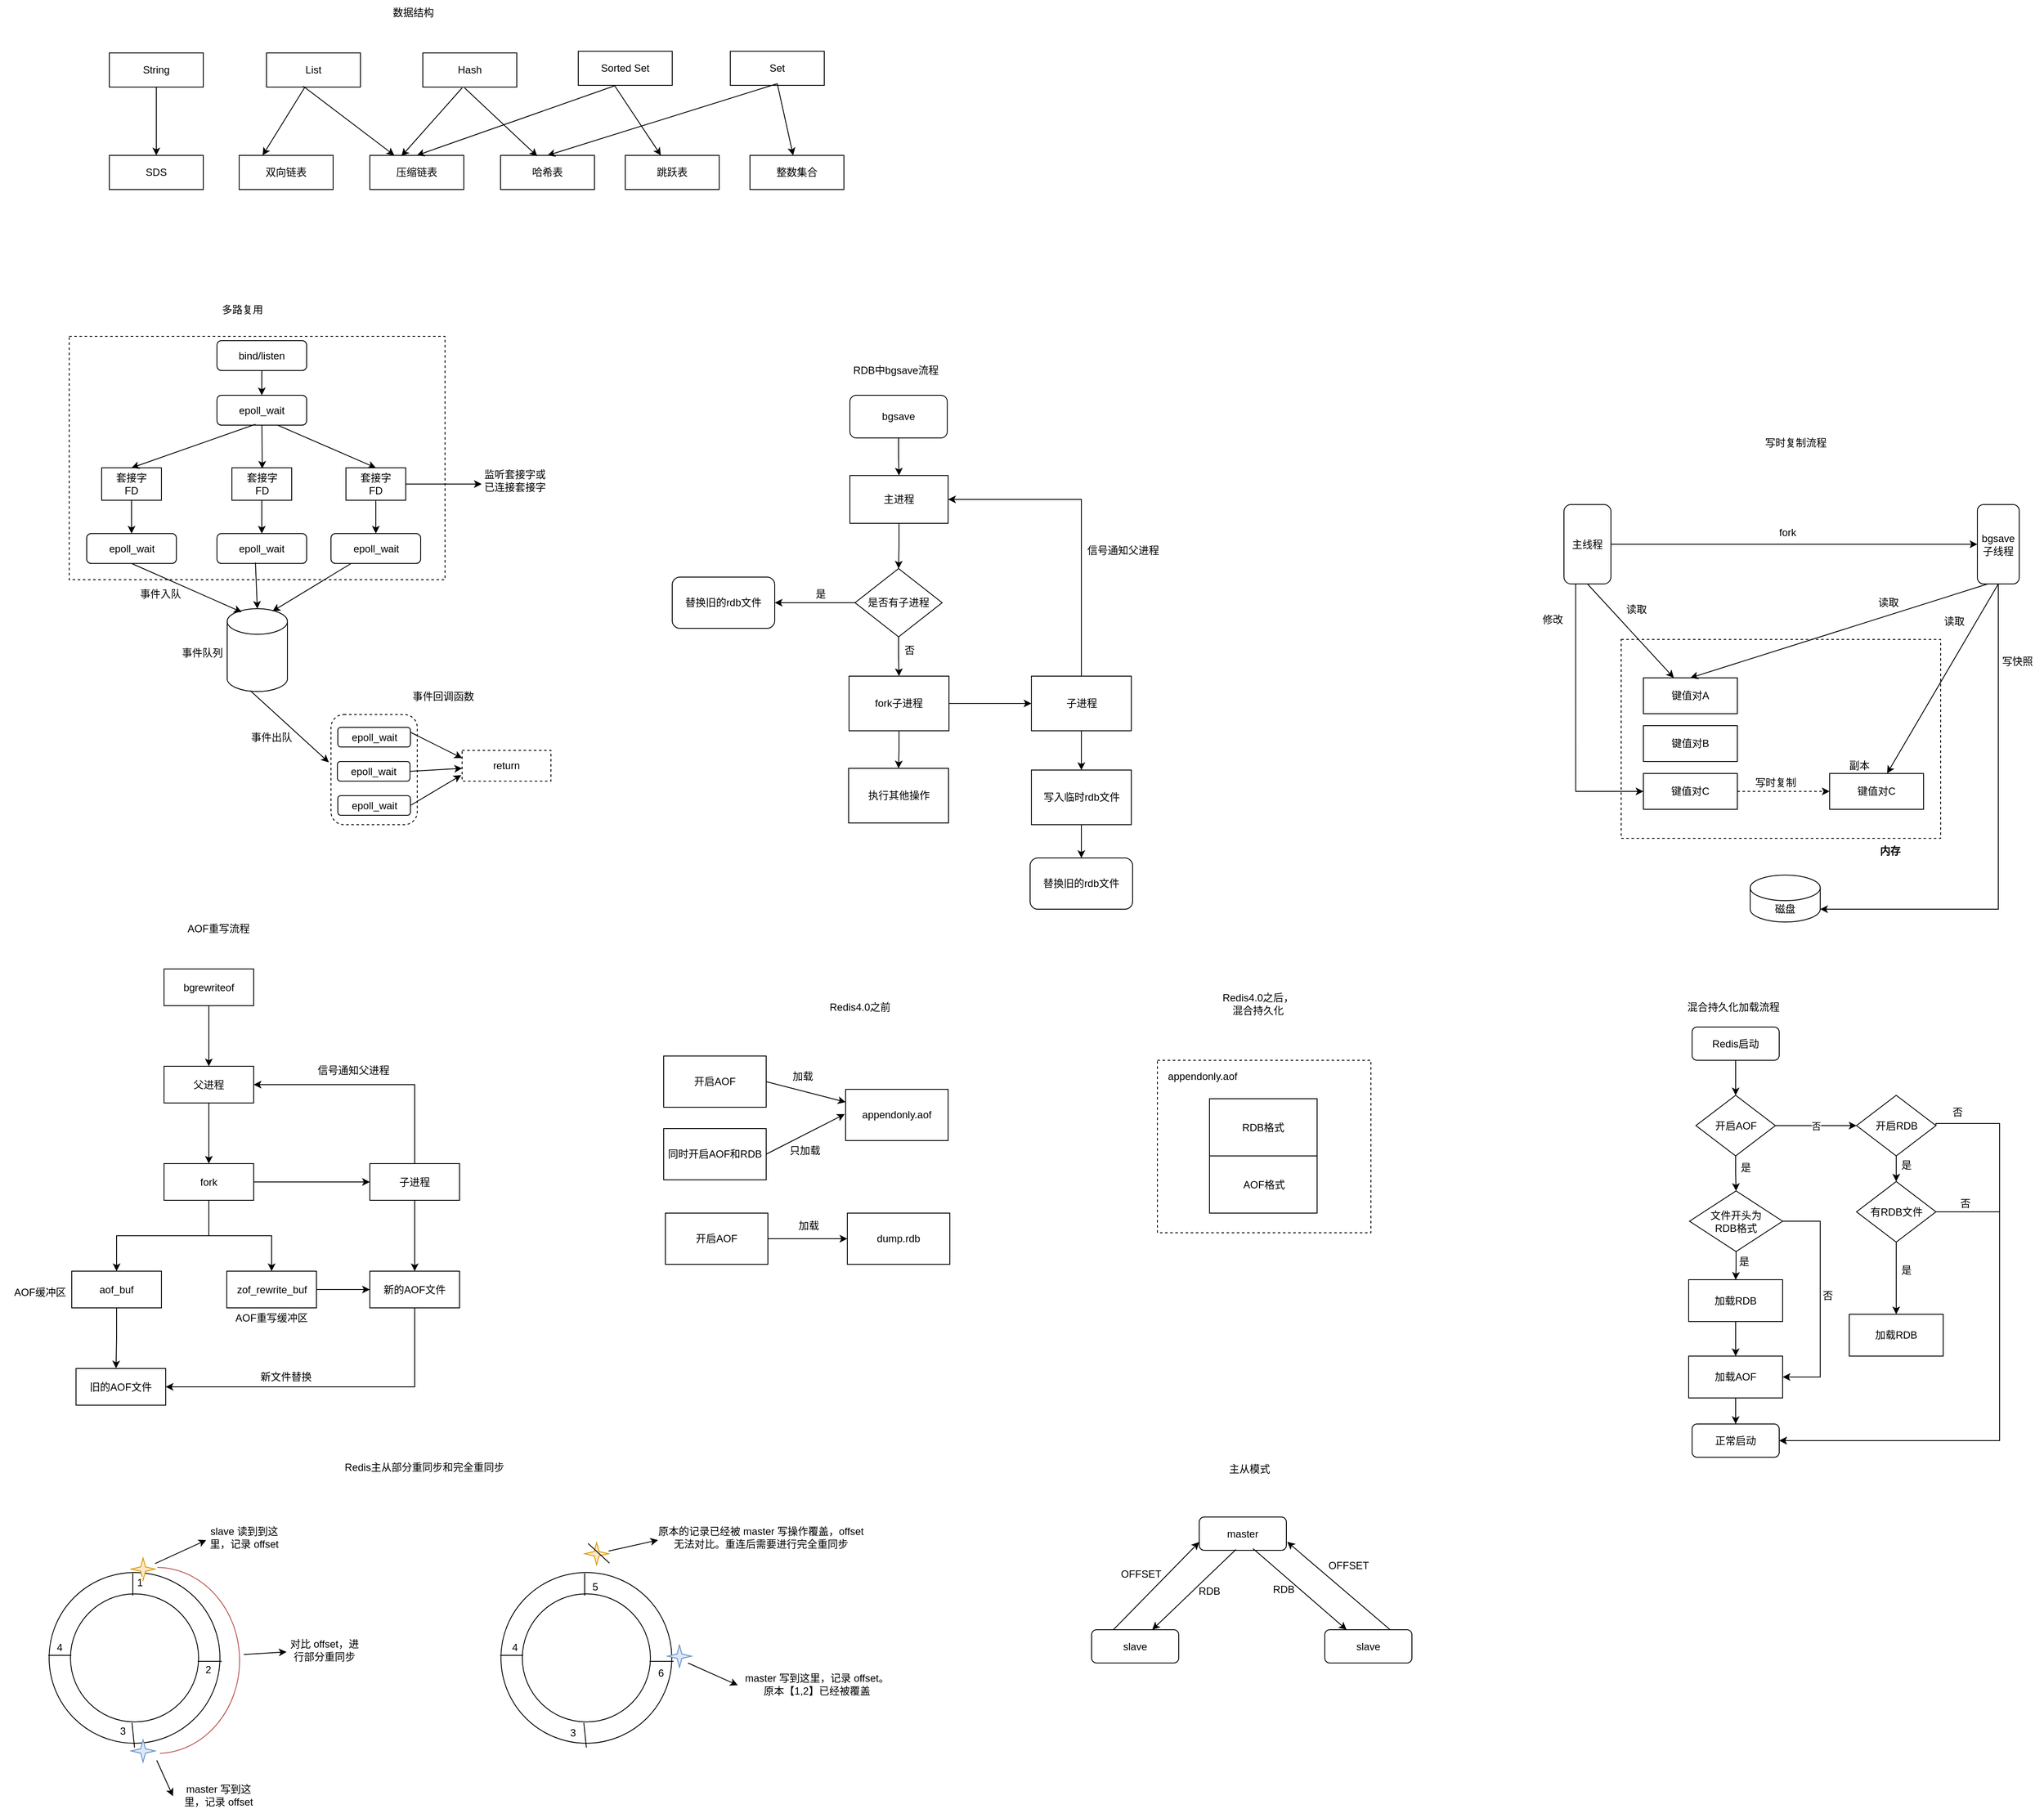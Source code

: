 <mxfile version="19.0.3" type="github">
  <diagram id="grCGv4p8HMgYhj-p3sTz" name="第 1 页">
    <mxGraphModel dx="1422" dy="772" grid="0" gridSize="10" guides="1" tooltips="1" connect="1" arrows="1" fold="1" page="1" pageScale="1" pageWidth="3300" pageHeight="4681" math="0" shadow="0">
      <root>
        <mxCell id="0" />
        <mxCell id="1" parent="0" />
        <mxCell id="YoqoyMoTRo79KlL0MlWP-41" value="" style="rounded=0;whiteSpace=wrap;html=1;dashed=1;" parent="1" vertex="1">
          <mxGeometry x="1476" y="1332" width="250" height="202" as="geometry" />
        </mxCell>
        <mxCell id="e77hAaYao5_kNf_C5-a_-31" value="" style="rounded=0;whiteSpace=wrap;html=1;dashed=1;" parent="1" vertex="1">
          <mxGeometry x="2019" y="839" width="374" height="233" as="geometry" />
        </mxCell>
        <mxCell id="kx_1KyyJeE4FJRKxf5E7-43" value="" style="rounded=0;whiteSpace=wrap;html=1;dashed=1;" parent="1" vertex="1">
          <mxGeometry x="202" y="484" width="440" height="285" as="geometry" />
        </mxCell>
        <mxCell id="kx_1KyyJeE4FJRKxf5E7-15" style="edgeStyle=orthogonalEdgeStyle;rounded=0;orthogonalLoop=1;jettySize=auto;html=1;exitX=0.5;exitY=1;exitDx=0;exitDy=0;" parent="1" source="kx_1KyyJeE4FJRKxf5E7-1" target="kx_1KyyJeE4FJRKxf5E7-10" edge="1">
          <mxGeometry relative="1" as="geometry" />
        </mxCell>
        <mxCell id="kx_1KyyJeE4FJRKxf5E7-1" value="String" style="rounded=0;whiteSpace=wrap;html=1;" parent="1" vertex="1">
          <mxGeometry x="249" y="152" width="110" height="40" as="geometry" />
        </mxCell>
        <mxCell id="kx_1KyyJeE4FJRKxf5E7-6" value="List" style="rounded=0;whiteSpace=wrap;html=1;" parent="1" vertex="1">
          <mxGeometry x="433" y="152" width="110" height="40" as="geometry" />
        </mxCell>
        <mxCell id="kx_1KyyJeE4FJRKxf5E7-7" value="Hash" style="rounded=0;whiteSpace=wrap;html=1;" parent="1" vertex="1">
          <mxGeometry x="616" y="152" width="110" height="40" as="geometry" />
        </mxCell>
        <mxCell id="kx_1KyyJeE4FJRKxf5E7-8" value="Sorted Set" style="rounded=0;whiteSpace=wrap;html=1;" parent="1" vertex="1">
          <mxGeometry x="798" y="150" width="110" height="40" as="geometry" />
        </mxCell>
        <mxCell id="kx_1KyyJeE4FJRKxf5E7-9" value="Set" style="rounded=0;whiteSpace=wrap;html=1;" parent="1" vertex="1">
          <mxGeometry x="976" y="150" width="110" height="40" as="geometry" />
        </mxCell>
        <mxCell id="kx_1KyyJeE4FJRKxf5E7-10" value="SDS" style="rounded=0;whiteSpace=wrap;html=1;" parent="1" vertex="1">
          <mxGeometry x="249" y="272" width="110" height="40" as="geometry" />
        </mxCell>
        <mxCell id="kx_1KyyJeE4FJRKxf5E7-11" value="双向链表" style="rounded=0;whiteSpace=wrap;html=1;" parent="1" vertex="1">
          <mxGeometry x="401" y="272" width="110" height="40" as="geometry" />
        </mxCell>
        <mxCell id="kx_1KyyJeE4FJRKxf5E7-12" value="压缩链表" style="rounded=0;whiteSpace=wrap;html=1;" parent="1" vertex="1">
          <mxGeometry x="554" y="272" width="110" height="40" as="geometry" />
        </mxCell>
        <mxCell id="kx_1KyyJeE4FJRKxf5E7-13" value="哈希表" style="rounded=0;whiteSpace=wrap;html=1;" parent="1" vertex="1">
          <mxGeometry x="707" y="272" width="110" height="40" as="geometry" />
        </mxCell>
        <mxCell id="kx_1KyyJeE4FJRKxf5E7-14" value="跳跃表" style="rounded=0;whiteSpace=wrap;html=1;" parent="1" vertex="1">
          <mxGeometry x="853" y="272" width="110" height="40" as="geometry" />
        </mxCell>
        <mxCell id="kx_1KyyJeE4FJRKxf5E7-16" value="整数集合" style="rounded=0;whiteSpace=wrap;html=1;" parent="1" vertex="1">
          <mxGeometry x="999" y="272" width="110" height="40" as="geometry" />
        </mxCell>
        <mxCell id="kx_1KyyJeE4FJRKxf5E7-18" value="" style="endArrow=classic;html=1;rounded=0;exitX=0.409;exitY=1;exitDx=0;exitDy=0;exitPerimeter=0;entryX=0.25;entryY=0;entryDx=0;entryDy=0;" parent="1" source="kx_1KyyJeE4FJRKxf5E7-6" target="kx_1KyyJeE4FJRKxf5E7-11" edge="1">
          <mxGeometry width="50" height="50" relative="1" as="geometry">
            <mxPoint x="695" y="420" as="sourcePoint" />
            <mxPoint x="745" y="370" as="targetPoint" />
          </mxGeometry>
        </mxCell>
        <mxCell id="kx_1KyyJeE4FJRKxf5E7-19" value="" style="endArrow=classic;html=1;rounded=0;" parent="1" target="kx_1KyyJeE4FJRKxf5E7-12" edge="1">
          <mxGeometry width="50" height="50" relative="1" as="geometry">
            <mxPoint x="476" y="191" as="sourcePoint" />
            <mxPoint x="438.5" y="282" as="targetPoint" />
          </mxGeometry>
        </mxCell>
        <mxCell id="kx_1KyyJeE4FJRKxf5E7-20" value="" style="endArrow=classic;html=1;rounded=0;exitX=0.418;exitY=1.025;exitDx=0;exitDy=0;exitPerimeter=0;entryX=0.336;entryY=0.025;entryDx=0;entryDy=0;entryPerimeter=0;" parent="1" source="kx_1KyyJeE4FJRKxf5E7-7" target="kx_1KyyJeE4FJRKxf5E7-12" edge="1">
          <mxGeometry width="50" height="50" relative="1" as="geometry">
            <mxPoint x="486" y="201" as="sourcePoint" />
            <mxPoint x="596" y="271" as="targetPoint" />
          </mxGeometry>
        </mxCell>
        <mxCell id="kx_1KyyJeE4FJRKxf5E7-21" value="" style="endArrow=classic;html=1;rounded=0;exitX=0.445;exitY=1.025;exitDx=0;exitDy=0;exitPerimeter=0;entryX=0.391;entryY=0.025;entryDx=0;entryDy=0;entryPerimeter=0;" parent="1" source="kx_1KyyJeE4FJRKxf5E7-7" target="kx_1KyyJeE4FJRKxf5E7-13" edge="1">
          <mxGeometry width="50" height="50" relative="1" as="geometry">
            <mxPoint x="496" y="211" as="sourcePoint" />
            <mxPoint x="747" y="270" as="targetPoint" />
          </mxGeometry>
        </mxCell>
        <mxCell id="kx_1KyyJeE4FJRKxf5E7-22" value="" style="endArrow=classic;html=1;rounded=0;exitX=0.4;exitY=1;exitDx=0;exitDy=0;exitPerimeter=0;entryX=0.5;entryY=0;entryDx=0;entryDy=0;" parent="1" source="kx_1KyyJeE4FJRKxf5E7-8" target="kx_1KyyJeE4FJRKxf5E7-12" edge="1">
          <mxGeometry width="50" height="50" relative="1" as="geometry">
            <mxPoint x="506" y="221" as="sourcePoint" />
            <mxPoint x="612.663" y="302" as="targetPoint" />
          </mxGeometry>
        </mxCell>
        <mxCell id="kx_1KyyJeE4FJRKxf5E7-23" value="" style="endArrow=classic;html=1;rounded=0;" parent="1" target="kx_1KyyJeE4FJRKxf5E7-14" edge="1">
          <mxGeometry width="50" height="50" relative="1" as="geometry">
            <mxPoint x="841" y="191" as="sourcePoint" />
            <mxPoint x="622.663" y="312" as="targetPoint" />
          </mxGeometry>
        </mxCell>
        <mxCell id="kx_1KyyJeE4FJRKxf5E7-24" value="" style="endArrow=classic;html=1;rounded=0;entryX=0.5;entryY=0;entryDx=0;entryDy=0;" parent="1" target="kx_1KyyJeE4FJRKxf5E7-13" edge="1">
          <mxGeometry width="50" height="50" relative="1" as="geometry">
            <mxPoint x="1031" y="188" as="sourcePoint" />
            <mxPoint x="632.663" y="322" as="targetPoint" />
          </mxGeometry>
        </mxCell>
        <mxCell id="kx_1KyyJeE4FJRKxf5E7-25" value="" style="endArrow=classic;html=1;rounded=0;" parent="1" target="kx_1KyyJeE4FJRKxf5E7-16" edge="1">
          <mxGeometry width="50" height="50" relative="1" as="geometry">
            <mxPoint x="1031" y="188" as="sourcePoint" />
            <mxPoint x="642.663" y="332" as="targetPoint" />
          </mxGeometry>
        </mxCell>
        <mxCell id="kx_1KyyJeE4FJRKxf5E7-61" style="edgeStyle=orthogonalEdgeStyle;rounded=0;orthogonalLoop=1;jettySize=auto;html=1;exitX=0.5;exitY=1;exitDx=0;exitDy=0;entryX=0.5;entryY=0;entryDx=0;entryDy=0;" parent="1" source="kx_1KyyJeE4FJRKxf5E7-27" target="kx_1KyyJeE4FJRKxf5E7-28" edge="1">
          <mxGeometry relative="1" as="geometry" />
        </mxCell>
        <mxCell id="kx_1KyyJeE4FJRKxf5E7-27" value="bind/listen" style="rounded=1;whiteSpace=wrap;html=1;" parent="1" vertex="1">
          <mxGeometry x="375" y="489" width="105" height="35" as="geometry" />
        </mxCell>
        <mxCell id="kx_1KyyJeE4FJRKxf5E7-28" value="epoll_wait" style="rounded=1;whiteSpace=wrap;html=1;" parent="1" vertex="1">
          <mxGeometry x="375" y="553" width="105" height="35" as="geometry" />
        </mxCell>
        <mxCell id="kx_1KyyJeE4FJRKxf5E7-54" style="edgeStyle=orthogonalEdgeStyle;rounded=0;orthogonalLoop=1;jettySize=auto;html=1;exitX=0.5;exitY=1;exitDx=0;exitDy=0;" parent="1" source="kx_1KyyJeE4FJRKxf5E7-29" target="kx_1KyyJeE4FJRKxf5E7-32" edge="1">
          <mxGeometry relative="1" as="geometry" />
        </mxCell>
        <mxCell id="kx_1KyyJeE4FJRKxf5E7-29" value="套接字&lt;br&gt;FD" style="rounded=0;whiteSpace=wrap;html=1;" parent="1" vertex="1">
          <mxGeometry x="240" y="638" width="70" height="38" as="geometry" />
        </mxCell>
        <mxCell id="kx_1KyyJeE4FJRKxf5E7-55" style="edgeStyle=orthogonalEdgeStyle;rounded=0;orthogonalLoop=1;jettySize=auto;html=1;exitX=0.5;exitY=1;exitDx=0;exitDy=0;entryX=0.5;entryY=0;entryDx=0;entryDy=0;" parent="1" source="kx_1KyyJeE4FJRKxf5E7-30" target="kx_1KyyJeE4FJRKxf5E7-33" edge="1">
          <mxGeometry relative="1" as="geometry" />
        </mxCell>
        <mxCell id="kx_1KyyJeE4FJRKxf5E7-30" value="套接字&lt;br&gt;FD" style="rounded=0;whiteSpace=wrap;html=1;" parent="1" vertex="1">
          <mxGeometry x="392.5" y="638" width="70" height="38" as="geometry" />
        </mxCell>
        <mxCell id="kx_1KyyJeE4FJRKxf5E7-56" style="edgeStyle=orthogonalEdgeStyle;rounded=0;orthogonalLoop=1;jettySize=auto;html=1;exitX=0.5;exitY=1;exitDx=0;exitDy=0;entryX=0.5;entryY=0;entryDx=0;entryDy=0;" parent="1" source="kx_1KyyJeE4FJRKxf5E7-31" target="kx_1KyyJeE4FJRKxf5E7-34" edge="1">
          <mxGeometry relative="1" as="geometry" />
        </mxCell>
        <mxCell id="kx_1KyyJeE4FJRKxf5E7-67" style="edgeStyle=orthogonalEdgeStyle;rounded=0;orthogonalLoop=1;jettySize=auto;html=1;exitX=1;exitY=0.5;exitDx=0;exitDy=0;" parent="1" source="kx_1KyyJeE4FJRKxf5E7-31" edge="1">
          <mxGeometry relative="1" as="geometry">
            <mxPoint x="685" y="657" as="targetPoint" />
          </mxGeometry>
        </mxCell>
        <mxCell id="kx_1KyyJeE4FJRKxf5E7-31" value="套接字&lt;br&gt;FD" style="rounded=0;whiteSpace=wrap;html=1;" parent="1" vertex="1">
          <mxGeometry x="526" y="638" width="70" height="38" as="geometry" />
        </mxCell>
        <mxCell id="kx_1KyyJeE4FJRKxf5E7-32" value="epoll_wait" style="rounded=1;whiteSpace=wrap;html=1;" parent="1" vertex="1">
          <mxGeometry x="222.5" y="715" width="105" height="35" as="geometry" />
        </mxCell>
        <mxCell id="kx_1KyyJeE4FJRKxf5E7-33" value="epoll_wait" style="rounded=1;whiteSpace=wrap;html=1;" parent="1" vertex="1">
          <mxGeometry x="375" y="715" width="105" height="35" as="geometry" />
        </mxCell>
        <mxCell id="kx_1KyyJeE4FJRKxf5E7-34" value="epoll_wait" style="rounded=1;whiteSpace=wrap;html=1;" parent="1" vertex="1">
          <mxGeometry x="508.5" y="715" width="105" height="35" as="geometry" />
        </mxCell>
        <mxCell id="kx_1KyyJeE4FJRKxf5E7-36" value="" style="shape=cylinder3;whiteSpace=wrap;html=1;boundedLbl=1;backgroundOutline=1;size=15;" parent="1" vertex="1">
          <mxGeometry x="387" y="803" width="70.5" height="97" as="geometry" />
        </mxCell>
        <mxCell id="kx_1KyyJeE4FJRKxf5E7-39" value="" style="rounded=1;whiteSpace=wrap;html=1;dashed=1;" parent="1" vertex="1">
          <mxGeometry x="508.5" y="927" width="101" height="129" as="geometry" />
        </mxCell>
        <mxCell id="kx_1KyyJeE4FJRKxf5E7-40" value="epoll_wait" style="rounded=1;whiteSpace=wrap;html=1;" parent="1" vertex="1">
          <mxGeometry x="516.5" y="942" width="85" height="23" as="geometry" />
        </mxCell>
        <mxCell id="kx_1KyyJeE4FJRKxf5E7-41" value="epoll_wait" style="rounded=1;whiteSpace=wrap;html=1;" parent="1" vertex="1">
          <mxGeometry x="516" y="982" width="85" height="23" as="geometry" />
        </mxCell>
        <mxCell id="kx_1KyyJeE4FJRKxf5E7-42" value="epoll_wait" style="rounded=1;whiteSpace=wrap;html=1;" parent="1" vertex="1">
          <mxGeometry x="516.5" y="1022" width="85" height="23" as="geometry" />
        </mxCell>
        <mxCell id="kx_1KyyJeE4FJRKxf5E7-44" value="return" style="rounded=0;whiteSpace=wrap;html=1;dashed=1;" parent="1" vertex="1">
          <mxGeometry x="662" y="969" width="104" height="36" as="geometry" />
        </mxCell>
        <mxCell id="kx_1KyyJeE4FJRKxf5E7-46" value="" style="endArrow=classic;html=1;rounded=0;exitX=1;exitY=0.25;exitDx=0;exitDy=0;entryX=0;entryY=0.25;entryDx=0;entryDy=0;" parent="1" source="kx_1KyyJeE4FJRKxf5E7-40" target="kx_1KyyJeE4FJRKxf5E7-44" edge="1">
          <mxGeometry width="50" height="50" relative="1" as="geometry">
            <mxPoint x="858" y="885" as="sourcePoint" />
            <mxPoint x="908" y="835" as="targetPoint" />
          </mxGeometry>
        </mxCell>
        <mxCell id="kx_1KyyJeE4FJRKxf5E7-47" value="" style="endArrow=classic;html=1;rounded=0;exitX=1;exitY=0.5;exitDx=0;exitDy=0;" parent="1" source="kx_1KyyJeE4FJRKxf5E7-41" edge="1">
          <mxGeometry width="50" height="50" relative="1" as="geometry">
            <mxPoint x="611.5" y="957.75" as="sourcePoint" />
            <mxPoint x="662" y="990" as="targetPoint" />
          </mxGeometry>
        </mxCell>
        <mxCell id="kx_1KyyJeE4FJRKxf5E7-48" value="" style="endArrow=classic;html=1;rounded=0;exitX=1;exitY=0.5;exitDx=0;exitDy=0;" parent="1" source="kx_1KyyJeE4FJRKxf5E7-42" edge="1">
          <mxGeometry width="50" height="50" relative="1" as="geometry">
            <mxPoint x="621.5" y="967.75" as="sourcePoint" />
            <mxPoint x="661" y="998" as="targetPoint" />
          </mxGeometry>
        </mxCell>
        <mxCell id="kx_1KyyJeE4FJRKxf5E7-49" value="" style="endArrow=classic;html=1;rounded=0;exitX=0.383;exitY=0.99;exitDx=0;exitDy=0;exitPerimeter=0;" parent="1" source="kx_1KyyJeE4FJRKxf5E7-36" edge="1">
          <mxGeometry width="50" height="50" relative="1" as="geometry">
            <mxPoint x="631.5" y="977.75" as="sourcePoint" />
            <mxPoint x="506" y="983" as="targetPoint" />
          </mxGeometry>
        </mxCell>
        <mxCell id="kx_1KyyJeE4FJRKxf5E7-50" value="" style="endArrow=classic;html=1;rounded=0;exitX=0.5;exitY=1;exitDx=0;exitDy=0;entryX=0.241;entryY=0.041;entryDx=0;entryDy=0;entryPerimeter=0;" parent="1" source="kx_1KyyJeE4FJRKxf5E7-32" target="kx_1KyyJeE4FJRKxf5E7-36" edge="1">
          <mxGeometry width="50" height="50" relative="1" as="geometry">
            <mxPoint x="641.5" y="987.75" as="sourcePoint" />
            <mxPoint x="702" y="1018" as="targetPoint" />
          </mxGeometry>
        </mxCell>
        <mxCell id="kx_1KyyJeE4FJRKxf5E7-51" value="" style="endArrow=classic;html=1;rounded=0;exitX=0.429;exitY=0.971;exitDx=0;exitDy=0;exitPerimeter=0;entryX=0.5;entryY=0;entryDx=0;entryDy=0;entryPerimeter=0;" parent="1" source="kx_1KyyJeE4FJRKxf5E7-33" target="kx_1KyyJeE4FJRKxf5E7-36" edge="1">
          <mxGeometry width="50" height="50" relative="1" as="geometry">
            <mxPoint x="285" y="760" as="sourcePoint" />
            <mxPoint x="424" y="801" as="targetPoint" />
          </mxGeometry>
        </mxCell>
        <mxCell id="kx_1KyyJeE4FJRKxf5E7-52" value="" style="endArrow=classic;html=1;rounded=0;entryX=0.752;entryY=0.031;entryDx=0;entryDy=0;entryPerimeter=0;" parent="1" source="kx_1KyyJeE4FJRKxf5E7-34" target="kx_1KyyJeE4FJRKxf5E7-36" edge="1">
          <mxGeometry width="50" height="50" relative="1" as="geometry">
            <mxPoint x="295" y="770" as="sourcePoint" />
            <mxPoint x="423.991" y="826.977" as="targetPoint" />
          </mxGeometry>
        </mxCell>
        <mxCell id="kx_1KyyJeE4FJRKxf5E7-58" value="" style="endArrow=classic;html=1;rounded=0;" parent="1" source="kx_1KyyJeE4FJRKxf5E7-28" edge="1">
          <mxGeometry width="50" height="50" relative="1" as="geometry">
            <mxPoint x="430.045" y="758.985" as="sourcePoint" />
            <mxPoint x="428" y="639" as="targetPoint" />
          </mxGeometry>
        </mxCell>
        <mxCell id="kx_1KyyJeE4FJRKxf5E7-59" value="" style="endArrow=classic;html=1;rounded=0;exitX=0.429;exitY=0.971;exitDx=0;exitDy=0;exitPerimeter=0;entryX=0.5;entryY=0;entryDx=0;entryDy=0;" parent="1" source="kx_1KyyJeE4FJRKxf5E7-28" target="kx_1KyyJeE4FJRKxf5E7-29" edge="1">
          <mxGeometry width="50" height="50" relative="1" as="geometry">
            <mxPoint x="437.628" y="598" as="sourcePoint" />
            <mxPoint x="438" y="649" as="targetPoint" />
          </mxGeometry>
        </mxCell>
        <mxCell id="kx_1KyyJeE4FJRKxf5E7-60" value="" style="endArrow=classic;html=1;rounded=0;exitX=0.676;exitY=1;exitDx=0;exitDy=0;exitPerimeter=0;entryX=0.5;entryY=0;entryDx=0;entryDy=0;" parent="1" source="kx_1KyyJeE4FJRKxf5E7-28" target="kx_1KyyJeE4FJRKxf5E7-31" edge="1">
          <mxGeometry width="50" height="50" relative="1" as="geometry">
            <mxPoint x="447.628" y="608" as="sourcePoint" />
            <mxPoint x="448" y="659" as="targetPoint" />
          </mxGeometry>
        </mxCell>
        <mxCell id="kx_1KyyJeE4FJRKxf5E7-63" value="事件队列" style="text;html=1;strokeColor=none;fillColor=none;align=center;verticalAlign=middle;whiteSpace=wrap;rounded=0;dashed=1;" parent="1" vertex="1">
          <mxGeometry x="327.5" y="840" width="60" height="30" as="geometry" />
        </mxCell>
        <mxCell id="kx_1KyyJeE4FJRKxf5E7-64" value="事件入队" style="text;html=1;strokeColor=none;fillColor=none;align=center;verticalAlign=middle;whiteSpace=wrap;rounded=0;dashed=1;" parent="1" vertex="1">
          <mxGeometry x="279" y="771" width="60" height="30" as="geometry" />
        </mxCell>
        <mxCell id="kx_1KyyJeE4FJRKxf5E7-65" value="事件出队" style="text;html=1;strokeColor=none;fillColor=none;align=center;verticalAlign=middle;whiteSpace=wrap;rounded=0;dashed=1;" parent="1" vertex="1">
          <mxGeometry x="409" y="938.5" width="60" height="30" as="geometry" />
        </mxCell>
        <mxCell id="kx_1KyyJeE4FJRKxf5E7-66" value="事件回调函数" style="text;html=1;strokeColor=none;fillColor=none;align=center;verticalAlign=middle;whiteSpace=wrap;rounded=0;dashed=1;" parent="1" vertex="1">
          <mxGeometry x="601" y="891" width="78" height="30" as="geometry" />
        </mxCell>
        <mxCell id="kx_1KyyJeE4FJRKxf5E7-68" value="监听套接字或已连接套接字" style="text;html=1;strokeColor=none;fillColor=none;align=center;verticalAlign=middle;whiteSpace=wrap;rounded=0;dashed=1;" parent="1" vertex="1">
          <mxGeometry x="685" y="638" width="78" height="30" as="geometry" />
        </mxCell>
        <mxCell id="e77hAaYao5_kNf_C5-a_-11" style="edgeStyle=orthogonalEdgeStyle;rounded=0;orthogonalLoop=1;jettySize=auto;html=1;exitX=0.5;exitY=1;exitDx=0;exitDy=0;entryX=0.5;entryY=0;entryDx=0;entryDy=0;" parent="1" source="e77hAaYao5_kNf_C5-a_-1" target="e77hAaYao5_kNf_C5-a_-3" edge="1">
          <mxGeometry relative="1" as="geometry" />
        </mxCell>
        <mxCell id="e77hAaYao5_kNf_C5-a_-1" value="bgsave" style="rounded=1;whiteSpace=wrap;html=1;" parent="1" vertex="1">
          <mxGeometry x="1116" y="553" width="114" height="50" as="geometry" />
        </mxCell>
        <mxCell id="e77hAaYao5_kNf_C5-a_-12" style="edgeStyle=orthogonalEdgeStyle;rounded=0;orthogonalLoop=1;jettySize=auto;html=1;exitX=0.5;exitY=1;exitDx=0;exitDy=0;" parent="1" source="e77hAaYao5_kNf_C5-a_-3" target="e77hAaYao5_kNf_C5-a_-4" edge="1">
          <mxGeometry relative="1" as="geometry" />
        </mxCell>
        <mxCell id="e77hAaYao5_kNf_C5-a_-3" value="主进程" style="rounded=0;whiteSpace=wrap;html=1;" parent="1" vertex="1">
          <mxGeometry x="1116" y="647" width="115" height="56" as="geometry" />
        </mxCell>
        <mxCell id="e77hAaYao5_kNf_C5-a_-13" style="edgeStyle=orthogonalEdgeStyle;rounded=0;orthogonalLoop=1;jettySize=auto;html=1;exitX=0.5;exitY=1;exitDx=0;exitDy=0;" parent="1" source="e77hAaYao5_kNf_C5-a_-4" target="e77hAaYao5_kNf_C5-a_-5" edge="1">
          <mxGeometry relative="1" as="geometry" />
        </mxCell>
        <mxCell id="e77hAaYao5_kNf_C5-a_-18" style="edgeStyle=orthogonalEdgeStyle;rounded=0;orthogonalLoop=1;jettySize=auto;html=1;exitX=0;exitY=0.5;exitDx=0;exitDy=0;" parent="1" source="e77hAaYao5_kNf_C5-a_-4" target="e77hAaYao5_kNf_C5-a_-10" edge="1">
          <mxGeometry relative="1" as="geometry" />
        </mxCell>
        <mxCell id="e77hAaYao5_kNf_C5-a_-4" value="是否有子进程" style="rhombus;whiteSpace=wrap;html=1;" parent="1" vertex="1">
          <mxGeometry x="1122" y="756" width="102" height="80" as="geometry" />
        </mxCell>
        <mxCell id="e77hAaYao5_kNf_C5-a_-14" style="edgeStyle=orthogonalEdgeStyle;rounded=0;orthogonalLoop=1;jettySize=auto;html=1;entryX=0.5;entryY=0;entryDx=0;entryDy=0;" parent="1" source="e77hAaYao5_kNf_C5-a_-5" target="e77hAaYao5_kNf_C5-a_-6" edge="1">
          <mxGeometry relative="1" as="geometry" />
        </mxCell>
        <mxCell id="e77hAaYao5_kNf_C5-a_-16" style="edgeStyle=orthogonalEdgeStyle;rounded=0;orthogonalLoop=1;jettySize=auto;html=1;exitX=1;exitY=0.5;exitDx=0;exitDy=0;entryX=0;entryY=0.5;entryDx=0;entryDy=0;" parent="1" source="e77hAaYao5_kNf_C5-a_-5" target="e77hAaYao5_kNf_C5-a_-7" edge="1">
          <mxGeometry relative="1" as="geometry" />
        </mxCell>
        <mxCell id="e77hAaYao5_kNf_C5-a_-5" value="fork子进程" style="rounded=0;whiteSpace=wrap;html=1;" parent="1" vertex="1">
          <mxGeometry x="1115" y="882" width="117" height="64" as="geometry" />
        </mxCell>
        <mxCell id="e77hAaYao5_kNf_C5-a_-6" value="执行其他操作" style="rounded=0;whiteSpace=wrap;html=1;" parent="1" vertex="1">
          <mxGeometry x="1114.5" y="990" width="117" height="64" as="geometry" />
        </mxCell>
        <mxCell id="e77hAaYao5_kNf_C5-a_-17" style="edgeStyle=orthogonalEdgeStyle;rounded=0;orthogonalLoop=1;jettySize=auto;html=1;exitX=0.5;exitY=0;exitDx=0;exitDy=0;entryX=1;entryY=0.5;entryDx=0;entryDy=0;" parent="1" source="e77hAaYao5_kNf_C5-a_-7" target="e77hAaYao5_kNf_C5-a_-3" edge="1">
          <mxGeometry relative="1" as="geometry" />
        </mxCell>
        <mxCell id="e77hAaYao5_kNf_C5-a_-19" style="edgeStyle=orthogonalEdgeStyle;rounded=0;orthogonalLoop=1;jettySize=auto;html=1;exitX=0.5;exitY=1;exitDx=0;exitDy=0;entryX=0.5;entryY=0;entryDx=0;entryDy=0;" parent="1" source="e77hAaYao5_kNf_C5-a_-7" target="e77hAaYao5_kNf_C5-a_-8" edge="1">
          <mxGeometry relative="1" as="geometry" />
        </mxCell>
        <mxCell id="e77hAaYao5_kNf_C5-a_-7" value="子进程" style="rounded=0;whiteSpace=wrap;html=1;" parent="1" vertex="1">
          <mxGeometry x="1328.5" y="882" width="117" height="64" as="geometry" />
        </mxCell>
        <mxCell id="e77hAaYao5_kNf_C5-a_-20" style="edgeStyle=orthogonalEdgeStyle;rounded=0;orthogonalLoop=1;jettySize=auto;html=1;exitX=0.5;exitY=1;exitDx=0;exitDy=0;entryX=0.5;entryY=0;entryDx=0;entryDy=0;" parent="1" source="e77hAaYao5_kNf_C5-a_-8" target="e77hAaYao5_kNf_C5-a_-9" edge="1">
          <mxGeometry relative="1" as="geometry" />
        </mxCell>
        <mxCell id="e77hAaYao5_kNf_C5-a_-8" value="写入临时rdb文件" style="rounded=0;whiteSpace=wrap;html=1;" parent="1" vertex="1">
          <mxGeometry x="1328.5" y="992" width="117" height="64" as="geometry" />
        </mxCell>
        <mxCell id="e77hAaYao5_kNf_C5-a_-9" value="替换旧的rdb文件" style="rounded=1;whiteSpace=wrap;html=1;" parent="1" vertex="1">
          <mxGeometry x="1327" y="1095" width="120" height="60" as="geometry" />
        </mxCell>
        <mxCell id="e77hAaYao5_kNf_C5-a_-10" value="替换旧的rdb文件" style="rounded=1;whiteSpace=wrap;html=1;" parent="1" vertex="1">
          <mxGeometry x="908" y="766" width="120" height="60" as="geometry" />
        </mxCell>
        <mxCell id="e77hAaYao5_kNf_C5-a_-21" value="信号通知父进程" style="text;html=1;strokeColor=none;fillColor=none;align=center;verticalAlign=middle;whiteSpace=wrap;rounded=0;" parent="1" vertex="1">
          <mxGeometry x="1382" y="720" width="108" height="30" as="geometry" />
        </mxCell>
        <mxCell id="e77hAaYao5_kNf_C5-a_-22" value="是" style="text;html=1;strokeColor=none;fillColor=none;align=center;verticalAlign=middle;whiteSpace=wrap;rounded=0;" parent="1" vertex="1">
          <mxGeometry x="1065" y="776.5" width="34" height="19" as="geometry" />
        </mxCell>
        <mxCell id="e77hAaYao5_kNf_C5-a_-23" value="否" style="text;html=1;strokeColor=none;fillColor=none;align=center;verticalAlign=middle;whiteSpace=wrap;rounded=0;" parent="1" vertex="1">
          <mxGeometry x="1166" y="838.75" width="40" height="25.5" as="geometry" />
        </mxCell>
        <mxCell id="e77hAaYao5_kNf_C5-a_-24" value="数据结构" style="text;html=1;strokeColor=none;fillColor=none;align=center;verticalAlign=middle;whiteSpace=wrap;rounded=0;" parent="1" vertex="1">
          <mxGeometry x="575" y="90" width="60" height="30" as="geometry" />
        </mxCell>
        <mxCell id="e77hAaYao5_kNf_C5-a_-25" value="多路复用" style="text;html=1;strokeColor=none;fillColor=none;align=center;verticalAlign=middle;whiteSpace=wrap;rounded=0;" parent="1" vertex="1">
          <mxGeometry x="375" y="438" width="60" height="30" as="geometry" />
        </mxCell>
        <mxCell id="e77hAaYao5_kNf_C5-a_-26" value="RDB中bgsave流程" style="text;html=1;strokeColor=none;fillColor=none;align=center;verticalAlign=middle;whiteSpace=wrap;rounded=0;" parent="1" vertex="1">
          <mxGeometry x="1104" y="509" width="131.5" height="30" as="geometry" />
        </mxCell>
        <mxCell id="e77hAaYao5_kNf_C5-a_-30" style="edgeStyle=orthogonalEdgeStyle;rounded=0;orthogonalLoop=1;jettySize=auto;html=1;exitX=1;exitY=0.5;exitDx=0;exitDy=0;entryX=0;entryY=0.5;entryDx=0;entryDy=0;" parent="1" source="e77hAaYao5_kNf_C5-a_-27" target="e77hAaYao5_kNf_C5-a_-29" edge="1">
          <mxGeometry relative="1" as="geometry" />
        </mxCell>
        <mxCell id="e77hAaYao5_kNf_C5-a_-46" style="edgeStyle=orthogonalEdgeStyle;rounded=0;orthogonalLoop=1;jettySize=auto;html=1;exitX=0.25;exitY=1;exitDx=0;exitDy=0;entryX=0;entryY=0.5;entryDx=0;entryDy=0;" parent="1" source="e77hAaYao5_kNf_C5-a_-27" target="e77hAaYao5_kNf_C5-a_-34" edge="1">
          <mxGeometry relative="1" as="geometry" />
        </mxCell>
        <mxCell id="e77hAaYao5_kNf_C5-a_-27" value="主线程" style="rounded=1;whiteSpace=wrap;html=1;" parent="1" vertex="1">
          <mxGeometry x="1952" y="681" width="55" height="93" as="geometry" />
        </mxCell>
        <mxCell id="e77hAaYao5_kNf_C5-a_-49" style="edgeStyle=orthogonalEdgeStyle;rounded=0;orthogonalLoop=1;jettySize=auto;html=1;exitX=0.5;exitY=1;exitDx=0;exitDy=0;entryX=1;entryY=1;entryDx=0;entryDy=-15;entryPerimeter=0;" parent="1" source="e77hAaYao5_kNf_C5-a_-29" target="e77hAaYao5_kNf_C5-a_-36" edge="1">
          <mxGeometry relative="1" as="geometry" />
        </mxCell>
        <mxCell id="e77hAaYao5_kNf_C5-a_-29" value="bgsave子线程" style="rounded=1;whiteSpace=wrap;html=1;" parent="1" vertex="1">
          <mxGeometry x="2436" y="681" width="49" height="93" as="geometry" />
        </mxCell>
        <mxCell id="e77hAaYao5_kNf_C5-a_-32" value="键值对A" style="rounded=0;whiteSpace=wrap;html=1;" parent="1" vertex="1">
          <mxGeometry x="2045" y="884" width="110" height="42" as="geometry" />
        </mxCell>
        <mxCell id="e77hAaYao5_kNf_C5-a_-33" value="键值对B" style="rounded=0;whiteSpace=wrap;html=1;" parent="1" vertex="1">
          <mxGeometry x="2045" y="940" width="110" height="42" as="geometry" />
        </mxCell>
        <mxCell id="e77hAaYao5_kNf_C5-a_-51" style="edgeStyle=orthogonalEdgeStyle;rounded=0;orthogonalLoop=1;jettySize=auto;html=1;exitX=1;exitY=0.5;exitDx=0;exitDy=0;entryX=0;entryY=0.5;entryDx=0;entryDy=0;dashed=1;" parent="1" source="e77hAaYao5_kNf_C5-a_-34" target="e77hAaYao5_kNf_C5-a_-35" edge="1">
          <mxGeometry relative="1" as="geometry" />
        </mxCell>
        <mxCell id="e77hAaYao5_kNf_C5-a_-34" value="键值对C" style="rounded=0;whiteSpace=wrap;html=1;" parent="1" vertex="1">
          <mxGeometry x="2045" y="996" width="110" height="42" as="geometry" />
        </mxCell>
        <mxCell id="e77hAaYao5_kNf_C5-a_-35" value="键值对C" style="rounded=0;whiteSpace=wrap;html=1;" parent="1" vertex="1">
          <mxGeometry x="2263" y="996" width="110" height="42" as="geometry" />
        </mxCell>
        <mxCell id="e77hAaYao5_kNf_C5-a_-36" value="磁盘" style="shape=cylinder3;whiteSpace=wrap;html=1;boundedLbl=1;backgroundOutline=1;size=15;" parent="1" vertex="1">
          <mxGeometry x="2170" y="1115" width="82" height="55" as="geometry" />
        </mxCell>
        <mxCell id="e77hAaYao5_kNf_C5-a_-37" value="fork" style="text;html=1;strokeColor=none;fillColor=none;align=center;verticalAlign=middle;whiteSpace=wrap;rounded=0;" parent="1" vertex="1">
          <mxGeometry x="2184" y="699" width="60" height="30" as="geometry" />
        </mxCell>
        <mxCell id="e77hAaYao5_kNf_C5-a_-38" value="" style="endArrow=classic;html=1;rounded=0;exitX=0.5;exitY=1;exitDx=0;exitDy=0;" parent="1" source="e77hAaYao5_kNf_C5-a_-27" target="e77hAaYao5_kNf_C5-a_-32" edge="1">
          <mxGeometry width="50" height="50" relative="1" as="geometry">
            <mxPoint x="1838" y="882" as="sourcePoint" />
            <mxPoint x="1888" y="832" as="targetPoint" />
          </mxGeometry>
        </mxCell>
        <mxCell id="e77hAaYao5_kNf_C5-a_-40" value="" style="endArrow=classic;html=1;rounded=0;entryX=0.5;entryY=0;entryDx=0;entryDy=0;exitX=0.25;exitY=1;exitDx=0;exitDy=0;" parent="1" source="e77hAaYao5_kNf_C5-a_-29" target="e77hAaYao5_kNf_C5-a_-32" edge="1">
          <mxGeometry width="50" height="50" relative="1" as="geometry">
            <mxPoint x="1931" y="834" as="sourcePoint" />
            <mxPoint x="2090.683" y="894" as="targetPoint" />
            <Array as="points" />
          </mxGeometry>
        </mxCell>
        <mxCell id="e77hAaYao5_kNf_C5-a_-41" value="" style="endArrow=classic;html=1;rounded=0;exitX=0.5;exitY=1;exitDx=0;exitDy=0;" parent="1" source="e77hAaYao5_kNf_C5-a_-29" target="e77hAaYao5_kNf_C5-a_-35" edge="1">
          <mxGeometry width="50" height="50" relative="1" as="geometry">
            <mxPoint x="2458.25" y="784" as="sourcePoint" />
            <mxPoint x="2110" y="894" as="targetPoint" />
            <Array as="points" />
          </mxGeometry>
        </mxCell>
        <mxCell id="e77hAaYao5_kNf_C5-a_-42" value="读取" style="text;html=1;strokeColor=none;fillColor=none;align=center;verticalAlign=middle;whiteSpace=wrap;rounded=0;" parent="1" vertex="1">
          <mxGeometry x="2007" y="789" width="60" height="30" as="geometry" />
        </mxCell>
        <mxCell id="e77hAaYao5_kNf_C5-a_-43" value="读取" style="text;html=1;strokeColor=none;fillColor=none;align=center;verticalAlign=middle;whiteSpace=wrap;rounded=0;" parent="1" vertex="1">
          <mxGeometry x="2302" y="781" width="60" height="30" as="geometry" />
        </mxCell>
        <mxCell id="e77hAaYao5_kNf_C5-a_-44" value="读取" style="text;html=1;strokeColor=none;fillColor=none;align=center;verticalAlign=middle;whiteSpace=wrap;rounded=0;" parent="1" vertex="1">
          <mxGeometry x="2379" y="803" width="60" height="30" as="geometry" />
        </mxCell>
        <mxCell id="e77hAaYao5_kNf_C5-a_-47" value="修改" style="text;html=1;strokeColor=none;fillColor=none;align=center;verticalAlign=middle;whiteSpace=wrap;rounded=0;" parent="1" vertex="1">
          <mxGeometry x="1909" y="801" width="60" height="30" as="geometry" />
        </mxCell>
        <mxCell id="e77hAaYao5_kNf_C5-a_-48" value="写快照" style="text;html=1;strokeColor=none;fillColor=none;align=center;verticalAlign=middle;whiteSpace=wrap;rounded=0;" parent="1" vertex="1">
          <mxGeometry x="2453" y="850" width="60" height="30" as="geometry" />
        </mxCell>
        <mxCell id="e77hAaYao5_kNf_C5-a_-50" value="副本" style="text;html=1;strokeColor=none;fillColor=none;align=center;verticalAlign=middle;whiteSpace=wrap;rounded=0;" parent="1" vertex="1">
          <mxGeometry x="2268" y="972" width="60" height="30" as="geometry" />
        </mxCell>
        <mxCell id="e77hAaYao5_kNf_C5-a_-52" value="写时复制" style="text;html=1;strokeColor=none;fillColor=none;align=center;verticalAlign=middle;whiteSpace=wrap;rounded=0;" parent="1" vertex="1">
          <mxGeometry x="2170" y="992" width="60" height="30" as="geometry" />
        </mxCell>
        <mxCell id="YoqoyMoTRo79KlL0MlWP-1" value="写时复制流程" style="text;html=1;strokeColor=none;fillColor=none;align=center;verticalAlign=middle;whiteSpace=wrap;rounded=0;" parent="1" vertex="1">
          <mxGeometry x="2176" y="594" width="95" height="30" as="geometry" />
        </mxCell>
        <mxCell id="YoqoyMoTRo79KlL0MlWP-2" value="内存" style="text;html=1;strokeColor=none;fillColor=none;align=center;verticalAlign=middle;whiteSpace=wrap;rounded=0;fontStyle=1" parent="1" vertex="1">
          <mxGeometry x="2304" y="1072" width="60" height="30" as="geometry" />
        </mxCell>
        <mxCell id="YoqoyMoTRo79KlL0MlWP-3" value="AOF重写流程" style="text;html=1;strokeColor=none;fillColor=none;align=center;verticalAlign=middle;whiteSpace=wrap;rounded=0;" parent="1" vertex="1">
          <mxGeometry x="324" y="1163" width="106" height="30" as="geometry" />
        </mxCell>
        <mxCell id="YoqoyMoTRo79KlL0MlWP-12" style="edgeStyle=orthogonalEdgeStyle;rounded=0;orthogonalLoop=1;jettySize=auto;html=1;exitX=0.5;exitY=1;exitDx=0;exitDy=0;entryX=0.5;entryY=0;entryDx=0;entryDy=0;" parent="1" source="YoqoyMoTRo79KlL0MlWP-4" target="YoqoyMoTRo79KlL0MlWP-5" edge="1">
          <mxGeometry relative="1" as="geometry" />
        </mxCell>
        <mxCell id="YoqoyMoTRo79KlL0MlWP-4" value="bgrewriteof" style="rounded=0;whiteSpace=wrap;html=1;" parent="1" vertex="1">
          <mxGeometry x="313" y="1225" width="105" height="43" as="geometry" />
        </mxCell>
        <mxCell id="YoqoyMoTRo79KlL0MlWP-13" style="edgeStyle=orthogonalEdgeStyle;rounded=0;orthogonalLoop=1;jettySize=auto;html=1;exitX=0.5;exitY=1;exitDx=0;exitDy=0;entryX=0.5;entryY=0;entryDx=0;entryDy=0;" parent="1" source="YoqoyMoTRo79KlL0MlWP-5" target="YoqoyMoTRo79KlL0MlWP-6" edge="1">
          <mxGeometry relative="1" as="geometry" />
        </mxCell>
        <mxCell id="YoqoyMoTRo79KlL0MlWP-5" value="父进程" style="rounded=0;whiteSpace=wrap;html=1;" parent="1" vertex="1">
          <mxGeometry x="313" y="1339" width="105" height="43" as="geometry" />
        </mxCell>
        <mxCell id="YoqoyMoTRo79KlL0MlWP-14" style="edgeStyle=orthogonalEdgeStyle;rounded=0;orthogonalLoop=1;jettySize=auto;html=1;exitX=0.5;exitY=1;exitDx=0;exitDy=0;" parent="1" source="YoqoyMoTRo79KlL0MlWP-6" target="YoqoyMoTRo79KlL0MlWP-8" edge="1">
          <mxGeometry relative="1" as="geometry" />
        </mxCell>
        <mxCell id="YoqoyMoTRo79KlL0MlWP-15" style="edgeStyle=orthogonalEdgeStyle;rounded=0;orthogonalLoop=1;jettySize=auto;html=1;exitX=0.5;exitY=1;exitDx=0;exitDy=0;" parent="1" source="YoqoyMoTRo79KlL0MlWP-6" target="YoqoyMoTRo79KlL0MlWP-9" edge="1">
          <mxGeometry relative="1" as="geometry" />
        </mxCell>
        <mxCell id="YoqoyMoTRo79KlL0MlWP-16" style="edgeStyle=orthogonalEdgeStyle;rounded=0;orthogonalLoop=1;jettySize=auto;html=1;exitX=1;exitY=0.5;exitDx=0;exitDy=0;entryX=0;entryY=0.5;entryDx=0;entryDy=0;" parent="1" source="YoqoyMoTRo79KlL0MlWP-6" target="YoqoyMoTRo79KlL0MlWP-7" edge="1">
          <mxGeometry relative="1" as="geometry" />
        </mxCell>
        <mxCell id="YoqoyMoTRo79KlL0MlWP-6" value="fork" style="rounded=0;whiteSpace=wrap;html=1;" parent="1" vertex="1">
          <mxGeometry x="313" y="1453" width="105" height="43" as="geometry" />
        </mxCell>
        <mxCell id="YoqoyMoTRo79KlL0MlWP-17" style="edgeStyle=orthogonalEdgeStyle;rounded=0;orthogonalLoop=1;jettySize=auto;html=1;exitX=0.5;exitY=1;exitDx=0;exitDy=0;" parent="1" source="YoqoyMoTRo79KlL0MlWP-7" target="YoqoyMoTRo79KlL0MlWP-10" edge="1">
          <mxGeometry relative="1" as="geometry" />
        </mxCell>
        <mxCell id="YoqoyMoTRo79KlL0MlWP-18" style="edgeStyle=orthogonalEdgeStyle;rounded=0;orthogonalLoop=1;jettySize=auto;html=1;exitX=0.5;exitY=0;exitDx=0;exitDy=0;entryX=1;entryY=0.5;entryDx=0;entryDy=0;" parent="1" source="YoqoyMoTRo79KlL0MlWP-7" target="YoqoyMoTRo79KlL0MlWP-5" edge="1">
          <mxGeometry relative="1" as="geometry" />
        </mxCell>
        <mxCell id="YoqoyMoTRo79KlL0MlWP-7" value="子进程" style="rounded=0;whiteSpace=wrap;html=1;" parent="1" vertex="1">
          <mxGeometry x="554" y="1453" width="105" height="43" as="geometry" />
        </mxCell>
        <mxCell id="YoqoyMoTRo79KlL0MlWP-23" style="edgeStyle=orthogonalEdgeStyle;rounded=0;orthogonalLoop=1;jettySize=auto;html=1;exitX=0.5;exitY=1;exitDx=0;exitDy=0;entryX=0.446;entryY=-0.005;entryDx=0;entryDy=0;entryPerimeter=0;" parent="1" source="YoqoyMoTRo79KlL0MlWP-8" target="YoqoyMoTRo79KlL0MlWP-11" edge="1">
          <mxGeometry relative="1" as="geometry" />
        </mxCell>
        <mxCell id="YoqoyMoTRo79KlL0MlWP-8" value="aof_buf" style="rounded=0;whiteSpace=wrap;html=1;" parent="1" vertex="1">
          <mxGeometry x="205" y="1579" width="105" height="43" as="geometry" />
        </mxCell>
        <mxCell id="YoqoyMoTRo79KlL0MlWP-21" style="edgeStyle=orthogonalEdgeStyle;rounded=0;orthogonalLoop=1;jettySize=auto;html=1;exitX=1;exitY=0.5;exitDx=0;exitDy=0;entryX=0;entryY=0.5;entryDx=0;entryDy=0;" parent="1" source="YoqoyMoTRo79KlL0MlWP-9" target="YoqoyMoTRo79KlL0MlWP-10" edge="1">
          <mxGeometry relative="1" as="geometry" />
        </mxCell>
        <mxCell id="YoqoyMoTRo79KlL0MlWP-9" value="zof_rewrite_buf" style="rounded=0;whiteSpace=wrap;html=1;" parent="1" vertex="1">
          <mxGeometry x="386.5" y="1579" width="105" height="43" as="geometry" />
        </mxCell>
        <mxCell id="YoqoyMoTRo79KlL0MlWP-22" style="edgeStyle=orthogonalEdgeStyle;rounded=0;orthogonalLoop=1;jettySize=auto;html=1;exitX=0.5;exitY=1;exitDx=0;exitDy=0;entryX=1;entryY=0.5;entryDx=0;entryDy=0;" parent="1" source="YoqoyMoTRo79KlL0MlWP-10" target="YoqoyMoTRo79KlL0MlWP-11" edge="1">
          <mxGeometry relative="1" as="geometry" />
        </mxCell>
        <mxCell id="YoqoyMoTRo79KlL0MlWP-10" value="新的AOF文件" style="rounded=0;whiteSpace=wrap;html=1;" parent="1" vertex="1">
          <mxGeometry x="554" y="1579" width="105" height="43" as="geometry" />
        </mxCell>
        <mxCell id="YoqoyMoTRo79KlL0MlWP-11" value="旧的AOF文件" style="rounded=0;whiteSpace=wrap;html=1;" parent="1" vertex="1">
          <mxGeometry x="210" y="1693" width="105" height="43" as="geometry" />
        </mxCell>
        <mxCell id="YoqoyMoTRo79KlL0MlWP-19" value="信号通知父进程" style="text;html=1;strokeColor=none;fillColor=none;align=center;verticalAlign=middle;whiteSpace=wrap;rounded=0;" parent="1" vertex="1">
          <mxGeometry x="488" y="1329" width="94" height="30" as="geometry" />
        </mxCell>
        <mxCell id="YoqoyMoTRo79KlL0MlWP-24" value="新文件替换" style="text;html=1;strokeColor=none;fillColor=none;align=center;verticalAlign=middle;whiteSpace=wrap;rounded=0;" parent="1" vertex="1">
          <mxGeometry x="409" y="1688" width="94" height="30" as="geometry" />
        </mxCell>
        <mxCell id="YoqoyMoTRo79KlL0MlWP-25" value="AOF缓冲区" style="text;html=1;strokeColor=none;fillColor=none;align=center;verticalAlign=middle;whiteSpace=wrap;rounded=0;" parent="1" vertex="1">
          <mxGeometry x="121" y="1589" width="94" height="30" as="geometry" />
        </mxCell>
        <mxCell id="YoqoyMoTRo79KlL0MlWP-26" value="AOF重写缓冲区" style="text;html=1;strokeColor=none;fillColor=none;align=center;verticalAlign=middle;whiteSpace=wrap;rounded=0;" parent="1" vertex="1">
          <mxGeometry x="392" y="1619" width="94" height="30" as="geometry" />
        </mxCell>
        <mxCell id="YoqoyMoTRo79KlL0MlWP-27" value="Redis4.0之前" style="text;html=1;strokeColor=none;fillColor=none;align=center;verticalAlign=middle;whiteSpace=wrap;rounded=0;" parent="1" vertex="1">
          <mxGeometry x="1081" y="1255" width="94" height="30" as="geometry" />
        </mxCell>
        <mxCell id="YoqoyMoTRo79KlL0MlWP-28" value="开启AOF" style="rounded=0;whiteSpace=wrap;html=1;" parent="1" vertex="1">
          <mxGeometry x="898" y="1327" width="120" height="60" as="geometry" />
        </mxCell>
        <mxCell id="YoqoyMoTRo79KlL0MlWP-29" value="同时开启AOF和RDB" style="rounded=0;whiteSpace=wrap;html=1;" parent="1" vertex="1">
          <mxGeometry x="898" y="1412" width="120" height="60" as="geometry" />
        </mxCell>
        <mxCell id="YoqoyMoTRo79KlL0MlWP-35" style="edgeStyle=orthogonalEdgeStyle;rounded=0;orthogonalLoop=1;jettySize=auto;html=1;exitX=1;exitY=0.5;exitDx=0;exitDy=0;" parent="1" source="YoqoyMoTRo79KlL0MlWP-30" target="YoqoyMoTRo79KlL0MlWP-32" edge="1">
          <mxGeometry relative="1" as="geometry" />
        </mxCell>
        <mxCell id="YoqoyMoTRo79KlL0MlWP-30" value="开启AOF" style="rounded=0;whiteSpace=wrap;html=1;" parent="1" vertex="1">
          <mxGeometry x="900" y="1511" width="120" height="60" as="geometry" />
        </mxCell>
        <mxCell id="YoqoyMoTRo79KlL0MlWP-31" value="appendonly.aof" style="rounded=0;whiteSpace=wrap;html=1;" parent="1" vertex="1">
          <mxGeometry x="1111" y="1366" width="120" height="60" as="geometry" />
        </mxCell>
        <mxCell id="YoqoyMoTRo79KlL0MlWP-32" value="dump.rdb" style="rounded=0;whiteSpace=wrap;html=1;" parent="1" vertex="1">
          <mxGeometry x="1113" y="1511" width="120" height="60" as="geometry" />
        </mxCell>
        <mxCell id="YoqoyMoTRo79KlL0MlWP-33" value="" style="endArrow=classic;html=1;rounded=0;exitX=1;exitY=0.5;exitDx=0;exitDy=0;entryX=0;entryY=0.25;entryDx=0;entryDy=0;" parent="1" source="YoqoyMoTRo79KlL0MlWP-28" target="YoqoyMoTRo79KlL0MlWP-31" edge="1">
          <mxGeometry width="50" height="50" relative="1" as="geometry">
            <mxPoint x="1031" y="1344" as="sourcePoint" />
            <mxPoint x="1081" y="1294" as="targetPoint" />
          </mxGeometry>
        </mxCell>
        <mxCell id="YoqoyMoTRo79KlL0MlWP-34" value="" style="endArrow=classic;html=1;rounded=0;exitX=1;exitY=0.5;exitDx=0;exitDy=0;" parent="1" source="YoqoyMoTRo79KlL0MlWP-29" edge="1">
          <mxGeometry width="50" height="50" relative="1" as="geometry">
            <mxPoint x="1028" y="1367" as="sourcePoint" />
            <mxPoint x="1110" y="1395" as="targetPoint" />
          </mxGeometry>
        </mxCell>
        <mxCell id="YoqoyMoTRo79KlL0MlWP-36" value="加载" style="text;html=1;strokeColor=none;fillColor=none;align=center;verticalAlign=middle;whiteSpace=wrap;rounded=0;" parent="1" vertex="1">
          <mxGeometry x="1043" y="1336" width="36" height="30" as="geometry" />
        </mxCell>
        <mxCell id="YoqoyMoTRo79KlL0MlWP-38" value="加载" style="text;html=1;strokeColor=none;fillColor=none;align=center;verticalAlign=middle;whiteSpace=wrap;rounded=0;" parent="1" vertex="1">
          <mxGeometry x="1050" y="1511" width="36" height="30" as="geometry" />
        </mxCell>
        <mxCell id="YoqoyMoTRo79KlL0MlWP-39" value="只加载" style="text;html=1;strokeColor=none;fillColor=none;align=center;verticalAlign=middle;whiteSpace=wrap;rounded=0;" parent="1" vertex="1">
          <mxGeometry x="1041" y="1423" width="45" height="30" as="geometry" />
        </mxCell>
        <mxCell id="YoqoyMoTRo79KlL0MlWP-40" value="Redis4.0之后，混合持久化" style="text;html=1;strokeColor=none;fillColor=none;align=center;verticalAlign=middle;whiteSpace=wrap;rounded=0;" parent="1" vertex="1">
          <mxGeometry x="1547" y="1251" width="94" height="30" as="geometry" />
        </mxCell>
        <mxCell id="YoqoyMoTRo79KlL0MlWP-43" value="" style="rounded=0;whiteSpace=wrap;html=1;" parent="1" vertex="1">
          <mxGeometry x="1537" y="1444" width="126" height="67" as="geometry" />
        </mxCell>
        <mxCell id="YoqoyMoTRo79KlL0MlWP-44" value="RDB格式" style="rounded=0;whiteSpace=wrap;html=1;" parent="1" vertex="1">
          <mxGeometry x="1537" y="1377" width="126" height="67" as="geometry" />
        </mxCell>
        <mxCell id="YoqoyMoTRo79KlL0MlWP-45" value="appendonly.aof" style="text;html=1;strokeColor=none;fillColor=none;align=center;verticalAlign=middle;whiteSpace=wrap;rounded=0;" parent="1" vertex="1">
          <mxGeometry x="1482" y="1336" width="94" height="30" as="geometry" />
        </mxCell>
        <mxCell id="YoqoyMoTRo79KlL0MlWP-47" value="AOF格式" style="text;html=1;strokeColor=none;fillColor=none;align=center;verticalAlign=middle;whiteSpace=wrap;rounded=0;" parent="1" vertex="1">
          <mxGeometry x="1554" y="1462.5" width="94" height="30" as="geometry" />
        </mxCell>
        <mxCell id="YoqoyMoTRo79KlL0MlWP-49" value="混合持久化加载流程" style="text;html=1;strokeColor=none;fillColor=none;align=center;verticalAlign=middle;whiteSpace=wrap;rounded=0;" parent="1" vertex="1">
          <mxGeometry x="2095" y="1255" width="111" height="30" as="geometry" />
        </mxCell>
        <mxCell id="YoqoyMoTRo79KlL0MlWP-59" style="edgeStyle=orthogonalEdgeStyle;rounded=0;orthogonalLoop=1;jettySize=auto;html=1;exitX=0.5;exitY=1;exitDx=0;exitDy=0;entryX=0.5;entryY=0;entryDx=0;entryDy=0;" parent="1" source="YoqoyMoTRo79KlL0MlWP-50" target="YoqoyMoTRo79KlL0MlWP-51" edge="1">
          <mxGeometry relative="1" as="geometry" />
        </mxCell>
        <mxCell id="YoqoyMoTRo79KlL0MlWP-50" value="Redis启动" style="rounded=1;whiteSpace=wrap;html=1;" parent="1" vertex="1">
          <mxGeometry x="2102" y="1293" width="102" height="39" as="geometry" />
        </mxCell>
        <mxCell id="YoqoyMoTRo79KlL0MlWP-60" style="edgeStyle=orthogonalEdgeStyle;rounded=0;orthogonalLoop=1;jettySize=auto;html=1;exitX=0.5;exitY=1;exitDx=0;exitDy=0;" parent="1" source="YoqoyMoTRo79KlL0MlWP-51" target="YoqoyMoTRo79KlL0MlWP-52" edge="1">
          <mxGeometry relative="1" as="geometry" />
        </mxCell>
        <mxCell id="YoqoyMoTRo79KlL0MlWP-70" value="否" style="edgeStyle=orthogonalEdgeStyle;rounded=0;orthogonalLoop=1;jettySize=auto;html=1;exitX=1;exitY=0.5;exitDx=0;exitDy=0;entryX=0;entryY=0.5;entryDx=0;entryDy=0;" parent="1" source="YoqoyMoTRo79KlL0MlWP-51" target="YoqoyMoTRo79KlL0MlWP-55" edge="1">
          <mxGeometry relative="1" as="geometry" />
        </mxCell>
        <mxCell id="YoqoyMoTRo79KlL0MlWP-51" value="开启AOF" style="rhombus;whiteSpace=wrap;html=1;" parent="1" vertex="1">
          <mxGeometry x="2106.5" y="1373" width="93" height="71" as="geometry" />
        </mxCell>
        <mxCell id="YoqoyMoTRo79KlL0MlWP-61" style="edgeStyle=orthogonalEdgeStyle;rounded=0;orthogonalLoop=1;jettySize=auto;html=1;exitX=0.5;exitY=1;exitDx=0;exitDy=0;" parent="1" source="YoqoyMoTRo79KlL0MlWP-52" target="YoqoyMoTRo79KlL0MlWP-53" edge="1">
          <mxGeometry relative="1" as="geometry" />
        </mxCell>
        <mxCell id="YoqoyMoTRo79KlL0MlWP-69" style="edgeStyle=orthogonalEdgeStyle;rounded=0;orthogonalLoop=1;jettySize=auto;html=1;exitX=1;exitY=0.5;exitDx=0;exitDy=0;entryX=1;entryY=0.5;entryDx=0;entryDy=0;" parent="1" source="YoqoyMoTRo79KlL0MlWP-52" target="YoqoyMoTRo79KlL0MlWP-58" edge="1">
          <mxGeometry relative="1" as="geometry">
            <Array as="points">
              <mxPoint x="2252" y="1521" />
              <mxPoint x="2252" y="1703" />
            </Array>
          </mxGeometry>
        </mxCell>
        <mxCell id="YoqoyMoTRo79KlL0MlWP-52" value="文件开头为&lt;br&gt;RDB格式" style="rhombus;whiteSpace=wrap;html=1;" parent="1" vertex="1">
          <mxGeometry x="2099" y="1485" width="109" height="71" as="geometry" />
        </mxCell>
        <mxCell id="YoqoyMoTRo79KlL0MlWP-62" style="edgeStyle=orthogonalEdgeStyle;rounded=0;orthogonalLoop=1;jettySize=auto;html=1;exitX=0.5;exitY=1;exitDx=0;exitDy=0;entryX=0.5;entryY=0;entryDx=0;entryDy=0;" parent="1" source="YoqoyMoTRo79KlL0MlWP-53" target="YoqoyMoTRo79KlL0MlWP-58" edge="1">
          <mxGeometry relative="1" as="geometry" />
        </mxCell>
        <mxCell id="YoqoyMoTRo79KlL0MlWP-53" value="加载RDB" style="rounded=0;whiteSpace=wrap;html=1;" parent="1" vertex="1">
          <mxGeometry x="2098" y="1589" width="110" height="49" as="geometry" />
        </mxCell>
        <mxCell id="YoqoyMoTRo79KlL0MlWP-54" value="正常启动" style="rounded=1;whiteSpace=wrap;html=1;" parent="1" vertex="1">
          <mxGeometry x="2102" y="1758" width="102" height="39" as="geometry" />
        </mxCell>
        <mxCell id="YoqoyMoTRo79KlL0MlWP-65" style="edgeStyle=orthogonalEdgeStyle;rounded=0;orthogonalLoop=1;jettySize=auto;html=1;exitX=0.5;exitY=1;exitDx=0;exitDy=0;entryX=0.5;entryY=0;entryDx=0;entryDy=0;" parent="1" source="YoqoyMoTRo79KlL0MlWP-55" target="YoqoyMoTRo79KlL0MlWP-56" edge="1">
          <mxGeometry relative="1" as="geometry" />
        </mxCell>
        <mxCell id="YoqoyMoTRo79KlL0MlWP-66" style="edgeStyle=orthogonalEdgeStyle;rounded=0;orthogonalLoop=1;jettySize=auto;html=1;exitX=1;exitY=0.5;exitDx=0;exitDy=0;entryX=1;entryY=0.5;entryDx=0;entryDy=0;" parent="1" source="YoqoyMoTRo79KlL0MlWP-55" target="YoqoyMoTRo79KlL0MlWP-54" edge="1">
          <mxGeometry relative="1" as="geometry">
            <Array as="points">
              <mxPoint x="2462" y="1406" />
              <mxPoint x="2462" y="1778" />
            </Array>
          </mxGeometry>
        </mxCell>
        <mxCell id="YoqoyMoTRo79KlL0MlWP-55" value="开启RDB" style="rhombus;whiteSpace=wrap;html=1;" parent="1" vertex="1">
          <mxGeometry x="2294.5" y="1373" width="93" height="71" as="geometry" />
        </mxCell>
        <mxCell id="YoqoyMoTRo79KlL0MlWP-64" style="edgeStyle=orthogonalEdgeStyle;rounded=0;orthogonalLoop=1;jettySize=auto;html=1;exitX=0.5;exitY=1;exitDx=0;exitDy=0;entryX=0.5;entryY=0;entryDx=0;entryDy=0;" parent="1" source="YoqoyMoTRo79KlL0MlWP-56" target="YoqoyMoTRo79KlL0MlWP-57" edge="1">
          <mxGeometry relative="1" as="geometry" />
        </mxCell>
        <mxCell id="YoqoyMoTRo79KlL0MlWP-68" style="edgeStyle=orthogonalEdgeStyle;rounded=0;orthogonalLoop=1;jettySize=auto;html=1;exitX=1;exitY=0.5;exitDx=0;exitDy=0;entryX=1;entryY=0.5;entryDx=0;entryDy=0;" parent="1" source="YoqoyMoTRo79KlL0MlWP-56" target="YoqoyMoTRo79KlL0MlWP-54" edge="1">
          <mxGeometry relative="1" as="geometry">
            <Array as="points">
              <mxPoint x="2462" y="1510" />
              <mxPoint x="2462" y="1778" />
            </Array>
          </mxGeometry>
        </mxCell>
        <mxCell id="YoqoyMoTRo79KlL0MlWP-56" value="有RDB文件" style="rhombus;whiteSpace=wrap;html=1;" parent="1" vertex="1">
          <mxGeometry x="2294.5" y="1474" width="93" height="71" as="geometry" />
        </mxCell>
        <mxCell id="YoqoyMoTRo79KlL0MlWP-57" value="加载RDB" style="rounded=0;whiteSpace=wrap;html=1;" parent="1" vertex="1">
          <mxGeometry x="2286" y="1629.5" width="110" height="49" as="geometry" />
        </mxCell>
        <mxCell id="YoqoyMoTRo79KlL0MlWP-63" style="edgeStyle=orthogonalEdgeStyle;rounded=0;orthogonalLoop=1;jettySize=auto;html=1;exitX=0.5;exitY=1;exitDx=0;exitDy=0;" parent="1" source="YoqoyMoTRo79KlL0MlWP-58" target="YoqoyMoTRo79KlL0MlWP-54" edge="1">
          <mxGeometry relative="1" as="geometry" />
        </mxCell>
        <mxCell id="YoqoyMoTRo79KlL0MlWP-58" value="加载AOF" style="rounded=0;whiteSpace=wrap;html=1;" parent="1" vertex="1">
          <mxGeometry x="2098" y="1678.5" width="110" height="49" as="geometry" />
        </mxCell>
        <mxCell id="YoqoyMoTRo79KlL0MlWP-71" value="是" style="text;html=1;strokeColor=none;fillColor=none;align=center;verticalAlign=middle;whiteSpace=wrap;rounded=0;" parent="1" vertex="1">
          <mxGeometry x="2148" y="1447" width="34" height="22" as="geometry" />
        </mxCell>
        <mxCell id="YoqoyMoTRo79KlL0MlWP-73" value="是" style="text;html=1;strokeColor=none;fillColor=none;align=center;verticalAlign=middle;whiteSpace=wrap;rounded=0;" parent="1" vertex="1">
          <mxGeometry x="2336" y="1444" width="34" height="22" as="geometry" />
        </mxCell>
        <mxCell id="YoqoyMoTRo79KlL0MlWP-74" value="是" style="text;html=1;strokeColor=none;fillColor=none;align=center;verticalAlign=middle;whiteSpace=wrap;rounded=0;" parent="1" vertex="1">
          <mxGeometry x="2146" y="1557" width="34" height="22" as="geometry" />
        </mxCell>
        <mxCell id="YoqoyMoTRo79KlL0MlWP-76" value="是" style="text;html=1;strokeColor=none;fillColor=none;align=center;verticalAlign=middle;whiteSpace=wrap;rounded=0;" parent="1" vertex="1">
          <mxGeometry x="2336" y="1567" width="34" height="22" as="geometry" />
        </mxCell>
        <mxCell id="YoqoyMoTRo79KlL0MlWP-77" value="否" style="text;html=1;strokeColor=none;fillColor=none;align=center;verticalAlign=middle;whiteSpace=wrap;rounded=0;" parent="1" vertex="1">
          <mxGeometry x="2244" y="1597" width="34" height="22" as="geometry" />
        </mxCell>
        <mxCell id="YoqoyMoTRo79KlL0MlWP-78" value="否" style="text;html=1;strokeColor=none;fillColor=none;align=center;verticalAlign=middle;whiteSpace=wrap;rounded=0;" parent="1" vertex="1">
          <mxGeometry x="2405" y="1489" width="34" height="22" as="geometry" />
        </mxCell>
        <mxCell id="YoqoyMoTRo79KlL0MlWP-79" value="否" style="text;html=1;strokeColor=none;fillColor=none;align=center;verticalAlign=middle;whiteSpace=wrap;rounded=0;" parent="1" vertex="1">
          <mxGeometry x="2396" y="1382" width="34" height="22" as="geometry" />
        </mxCell>
        <mxCell id="jHE0FJWJ880_i3MxflBw-1" value="" style="verticalLabelPosition=bottom;verticalAlign=top;html=1;shape=mxgraph.basic.donut;dx=25;" vertex="1" parent="1">
          <mxGeometry x="178.5" y="1932" width="200" height="200" as="geometry" />
        </mxCell>
        <mxCell id="jHE0FJWJ880_i3MxflBw-3" value="" style="endArrow=none;html=1;rounded=0;entryX=0.13;entryY=0.485;entryDx=0;entryDy=0;entryPerimeter=0;exitX=-0.005;exitY=0.485;exitDx=0;exitDy=0;exitPerimeter=0;" edge="1" parent="1" source="jHE0FJWJ880_i3MxflBw-1" target="jHE0FJWJ880_i3MxflBw-1">
          <mxGeometry width="50" height="50" relative="1" as="geometry">
            <mxPoint x="176.5" y="2036" as="sourcePoint" />
            <mxPoint x="225.5" y="2003" as="targetPoint" />
          </mxGeometry>
        </mxCell>
        <mxCell id="jHE0FJWJ880_i3MxflBw-4" value="" style="endArrow=none;html=1;rounded=0;entryX=0.87;entryY=0.52;entryDx=0;entryDy=0;entryPerimeter=0;exitX=1.01;exitY=0.52;exitDx=0;exitDy=0;exitPerimeter=0;" edge="1" parent="1" source="jHE0FJWJ880_i3MxflBw-1" target="jHE0FJWJ880_i3MxflBw-1">
          <mxGeometry width="50" height="50" relative="1" as="geometry">
            <mxPoint x="186.5" y="2046" as="sourcePoint" />
            <mxPoint x="214.5" y="2044" as="targetPoint" />
          </mxGeometry>
        </mxCell>
        <mxCell id="jHE0FJWJ880_i3MxflBw-5" value="" style="endArrow=none;html=1;rounded=0;exitX=0.49;exitY=0.005;exitDx=0;exitDy=0;exitPerimeter=0;entryX=0.49;entryY=0.135;entryDx=0;entryDy=0;entryPerimeter=0;" edge="1" parent="1" source="jHE0FJWJ880_i3MxflBw-1" target="jHE0FJWJ880_i3MxflBw-1">
          <mxGeometry width="50" height="50" relative="1" as="geometry">
            <mxPoint x="473.5" y="1993" as="sourcePoint" />
            <mxPoint x="362.5" y="2046" as="targetPoint" />
            <Array as="points" />
          </mxGeometry>
        </mxCell>
        <mxCell id="jHE0FJWJ880_i3MxflBw-6" value="" style="endArrow=none;html=1;rounded=0;entryX=0.5;entryY=1.025;entryDx=0;entryDy=0;entryPerimeter=0;exitX=0.485;exitY=0.88;exitDx=0;exitDy=0;exitPerimeter=0;" edge="1" parent="1" source="jHE0FJWJ880_i3MxflBw-1" target="jHE0FJWJ880_i3MxflBw-1">
          <mxGeometry width="50" height="50" relative="1" as="geometry">
            <mxPoint x="286.5" y="1943" as="sourcePoint" />
            <mxPoint x="286.5" y="1969" as="targetPoint" />
            <Array as="points" />
          </mxGeometry>
        </mxCell>
        <mxCell id="jHE0FJWJ880_i3MxflBw-7" value="" style="endArrow=classic;html=1;rounded=0;startArrow=none;" edge="1" parent="1" source="jHE0FJWJ880_i3MxflBw-10">
          <mxGeometry width="50" height="50" relative="1" as="geometry">
            <mxPoint x="302.5" y="1919" as="sourcePoint" />
            <mxPoint x="362.5" y="1894" as="targetPoint" />
          </mxGeometry>
        </mxCell>
        <mxCell id="jHE0FJWJ880_i3MxflBw-10" value="" style="verticalLabelPosition=bottom;verticalAlign=top;html=1;shape=mxgraph.basic.4_point_star_2;dx=0.8;labelBackgroundColor=#FFFFFF;fillColor=#ffe6cc;strokeColor=#d79b00;" vertex="1" parent="1">
          <mxGeometry x="274.5" y="1915" width="28" height="26" as="geometry" />
        </mxCell>
        <mxCell id="jHE0FJWJ880_i3MxflBw-11" value="" style="endArrow=none;html=1;rounded=0;" edge="1" parent="1" target="jHE0FJWJ880_i3MxflBw-10">
          <mxGeometry width="50" height="50" relative="1" as="geometry">
            <mxPoint x="302.5" y="1919" as="sourcePoint" />
            <mxPoint x="362.5" y="1894" as="targetPoint" />
          </mxGeometry>
        </mxCell>
        <mxCell id="jHE0FJWJ880_i3MxflBw-13" value="master 写到这里，记录 offset" style="text;html=1;strokeColor=none;fillColor=none;align=center;verticalAlign=middle;whiteSpace=wrap;rounded=0;labelBackgroundColor=default;fontColor=#000000;" vertex="1" parent="1">
          <mxGeometry x="328.75" y="2178" width="95.5" height="30" as="geometry" />
        </mxCell>
        <mxCell id="jHE0FJWJ880_i3MxflBw-14" value="" style="verticalLabelPosition=bottom;verticalAlign=top;html=1;shape=mxgraph.basic.4_point_star_2;dx=0.8;labelBackgroundColor=default;fillColor=#dae8fc;strokeColor=#6c8ebf;" vertex="1" parent="1">
          <mxGeometry x="274.5" y="2128" width="28" height="26" as="geometry" />
        </mxCell>
        <mxCell id="jHE0FJWJ880_i3MxflBw-15" value="slave 读到到这里，记录 offset" style="text;html=1;strokeColor=none;fillColor=none;align=center;verticalAlign=middle;whiteSpace=wrap;rounded=0;labelBackgroundColor=default;fontColor=#000000;" vertex="1" parent="1">
          <mxGeometry x="361" y="1876" width="92" height="30" as="geometry" />
        </mxCell>
        <mxCell id="jHE0FJWJ880_i3MxflBw-16" value="" style="endArrow=classic;html=1;rounded=0;fontColor=#000000;" edge="1" parent="1">
          <mxGeometry width="50" height="50" relative="1" as="geometry">
            <mxPoint x="304.5" y="2152" as="sourcePoint" />
            <mxPoint x="323.5" y="2194" as="targetPoint" />
          </mxGeometry>
        </mxCell>
        <mxCell id="jHE0FJWJ880_i3MxflBw-17" value="" style="verticalLabelPosition=bottom;verticalAlign=top;html=1;shape=mxgraph.basic.arc;startAngle=0.002;endAngle=0.493;labelBackgroundColor=#FFFFFF;fillColor=#f8cecc;strokeColor=#b85450;" vertex="1" parent="1">
          <mxGeometry x="206.5" y="1926" width="195" height="218" as="geometry" />
        </mxCell>
        <mxCell id="jHE0FJWJ880_i3MxflBw-18" value="" style="endArrow=classic;html=1;rounded=0;startArrow=none;" edge="1" parent="1">
          <mxGeometry width="50" height="50" relative="1" as="geometry">
            <mxPoint x="406.5" y="2028" as="sourcePoint" />
            <mxPoint x="456.5" y="2025" as="targetPoint" />
          </mxGeometry>
        </mxCell>
        <mxCell id="jHE0FJWJ880_i3MxflBw-19" value="对比 offset，进行部分重同步" style="text;html=1;strokeColor=none;fillColor=none;align=center;verticalAlign=middle;whiteSpace=wrap;rounded=0;labelBackgroundColor=default;fontColor=#000000;" vertex="1" parent="1">
          <mxGeometry x="457" y="2008" width="87.5" height="30" as="geometry" />
        </mxCell>
        <mxCell id="jHE0FJWJ880_i3MxflBw-20" value="" style="verticalLabelPosition=bottom;verticalAlign=top;html=1;shape=mxgraph.basic.donut;dx=25;" vertex="1" parent="1">
          <mxGeometry x="707.5" y="1932" width="200" height="200" as="geometry" />
        </mxCell>
        <mxCell id="jHE0FJWJ880_i3MxflBw-21" value="" style="endArrow=none;html=1;rounded=0;entryX=0.13;entryY=0.485;entryDx=0;entryDy=0;entryPerimeter=0;exitX=-0.005;exitY=0.485;exitDx=0;exitDy=0;exitPerimeter=0;" edge="1" parent="1" source="jHE0FJWJ880_i3MxflBw-20" target="jHE0FJWJ880_i3MxflBw-20">
          <mxGeometry width="50" height="50" relative="1" as="geometry">
            <mxPoint x="705.5" y="2036" as="sourcePoint" />
            <mxPoint x="754.5" y="2003" as="targetPoint" />
          </mxGeometry>
        </mxCell>
        <mxCell id="jHE0FJWJ880_i3MxflBw-22" value="" style="endArrow=none;html=1;rounded=0;entryX=0.87;entryY=0.52;entryDx=0;entryDy=0;entryPerimeter=0;exitX=1.01;exitY=0.52;exitDx=0;exitDy=0;exitPerimeter=0;" edge="1" parent="1" source="jHE0FJWJ880_i3MxflBw-20" target="jHE0FJWJ880_i3MxflBw-20">
          <mxGeometry width="50" height="50" relative="1" as="geometry">
            <mxPoint x="715.5" y="2046" as="sourcePoint" />
            <mxPoint x="743.5" y="2044" as="targetPoint" />
          </mxGeometry>
        </mxCell>
        <mxCell id="jHE0FJWJ880_i3MxflBw-23" value="" style="endArrow=none;html=1;rounded=0;exitX=0.49;exitY=0.005;exitDx=0;exitDy=0;exitPerimeter=0;entryX=0.49;entryY=0.135;entryDx=0;entryDy=0;entryPerimeter=0;" edge="1" parent="1" source="jHE0FJWJ880_i3MxflBw-20" target="jHE0FJWJ880_i3MxflBw-20">
          <mxGeometry width="50" height="50" relative="1" as="geometry">
            <mxPoint x="1002.5" y="1993" as="sourcePoint" />
            <mxPoint x="891.5" y="2046" as="targetPoint" />
            <Array as="points" />
          </mxGeometry>
        </mxCell>
        <mxCell id="jHE0FJWJ880_i3MxflBw-24" value="" style="endArrow=none;html=1;rounded=0;entryX=0.5;entryY=1.025;entryDx=0;entryDy=0;entryPerimeter=0;exitX=0.485;exitY=0.88;exitDx=0;exitDy=0;exitPerimeter=0;" edge="1" parent="1" source="jHE0FJWJ880_i3MxflBw-20" target="jHE0FJWJ880_i3MxflBw-20">
          <mxGeometry width="50" height="50" relative="1" as="geometry">
            <mxPoint x="815.5" y="1943" as="sourcePoint" />
            <mxPoint x="815.5" y="1969" as="targetPoint" />
            <Array as="points" />
          </mxGeometry>
        </mxCell>
        <mxCell id="jHE0FJWJ880_i3MxflBw-25" value="" style="endArrow=classic;html=1;rounded=0;startArrow=none;" edge="1" parent="1" source="jHE0FJWJ880_i3MxflBw-26">
          <mxGeometry width="50" height="50" relative="1" as="geometry">
            <mxPoint x="831.5" y="1919" as="sourcePoint" />
            <mxPoint x="891.5" y="1894" as="targetPoint" />
          </mxGeometry>
        </mxCell>
        <mxCell id="jHE0FJWJ880_i3MxflBw-26" value="" style="verticalLabelPosition=bottom;verticalAlign=top;html=1;shape=mxgraph.basic.4_point_star_2;dx=0.8;labelBackgroundColor=#FFFFFF;fillColor=#ffe6cc;strokeColor=#d79b00;" vertex="1" parent="1">
          <mxGeometry x="805.5" y="1897" width="28" height="26" as="geometry" />
        </mxCell>
        <mxCell id="jHE0FJWJ880_i3MxflBw-28" value="master 写到这里，记录 offset。原本【1,2】已经被覆盖" style="text;html=1;strokeColor=none;fillColor=none;align=center;verticalAlign=middle;whiteSpace=wrap;rounded=0;labelBackgroundColor=default;fontColor=#000000;" vertex="1" parent="1">
          <mxGeometry x="990" y="2048" width="174.5" height="30" as="geometry" />
        </mxCell>
        <mxCell id="jHE0FJWJ880_i3MxflBw-29" value="" style="verticalLabelPosition=bottom;verticalAlign=top;html=1;shape=mxgraph.basic.4_point_star_2;dx=0.8;labelBackgroundColor=default;fillColor=#dae8fc;strokeColor=#6c8ebf;" vertex="1" parent="1">
          <mxGeometry x="902.5" y="2017" width="28" height="26" as="geometry" />
        </mxCell>
        <mxCell id="jHE0FJWJ880_i3MxflBw-30" value="原本的记录已经被 master 写操作覆盖，offset 无法对比。重连后需要进行完全重同步" style="text;html=1;strokeColor=none;fillColor=none;align=center;verticalAlign=middle;whiteSpace=wrap;rounded=0;labelBackgroundColor=default;fontColor=#000000;" vertex="1" parent="1">
          <mxGeometry x="890" y="1876" width="243.5" height="30" as="geometry" />
        </mxCell>
        <mxCell id="jHE0FJWJ880_i3MxflBw-31" value="" style="endArrow=classic;html=1;rounded=0;fontColor=#000000;" edge="1" parent="1">
          <mxGeometry width="50" height="50" relative="1" as="geometry">
            <mxPoint x="926.5" y="2038" as="sourcePoint" />
            <mxPoint x="984.75" y="2064" as="targetPoint" />
          </mxGeometry>
        </mxCell>
        <mxCell id="jHE0FJWJ880_i3MxflBw-35" value="1" style="text;html=1;strokeColor=none;fillColor=none;align=center;verticalAlign=middle;whiteSpace=wrap;rounded=0;labelBackgroundColor=default;fontColor=#000000;" vertex="1" parent="1">
          <mxGeometry x="276.5" y="1932" width="16" height="24" as="geometry" />
        </mxCell>
        <mxCell id="jHE0FJWJ880_i3MxflBw-36" value="2" style="text;html=1;strokeColor=none;fillColor=none;align=center;verticalAlign=middle;whiteSpace=wrap;rounded=0;labelBackgroundColor=default;fontColor=#000000;" vertex="1" parent="1">
          <mxGeometry x="357" y="2034" width="16" height="24" as="geometry" />
        </mxCell>
        <mxCell id="jHE0FJWJ880_i3MxflBw-37" value="3" style="text;html=1;strokeColor=none;fillColor=none;align=center;verticalAlign=middle;whiteSpace=wrap;rounded=0;labelBackgroundColor=default;fontColor=#000000;" vertex="1" parent="1">
          <mxGeometry x="256.5" y="2106" width="16" height="24" as="geometry" />
        </mxCell>
        <mxCell id="jHE0FJWJ880_i3MxflBw-38" value="4" style="text;html=1;strokeColor=none;fillColor=none;align=center;verticalAlign=middle;whiteSpace=wrap;rounded=0;labelBackgroundColor=default;fontColor=#000000;" vertex="1" parent="1">
          <mxGeometry x="182.5" y="2008" width="16" height="24" as="geometry" />
        </mxCell>
        <mxCell id="jHE0FJWJ880_i3MxflBw-39" value="3" style="text;html=1;strokeColor=none;fillColor=none;align=center;verticalAlign=middle;whiteSpace=wrap;rounded=0;labelBackgroundColor=default;fontColor=#000000;" vertex="1" parent="1">
          <mxGeometry x="783.5" y="2108" width="16" height="24" as="geometry" />
        </mxCell>
        <mxCell id="jHE0FJWJ880_i3MxflBw-40" value="4" style="text;html=1;strokeColor=none;fillColor=none;align=center;verticalAlign=middle;whiteSpace=wrap;rounded=0;labelBackgroundColor=default;fontColor=#000000;" vertex="1" parent="1">
          <mxGeometry x="715.5" y="2008" width="16" height="24" as="geometry" />
        </mxCell>
        <mxCell id="jHE0FJWJ880_i3MxflBw-42" value="5" style="text;html=1;strokeColor=none;fillColor=none;align=center;verticalAlign=middle;whiteSpace=wrap;rounded=0;labelBackgroundColor=default;fontColor=#000000;" vertex="1" parent="1">
          <mxGeometry x="809.5" y="1937" width="16" height="24" as="geometry" />
        </mxCell>
        <mxCell id="jHE0FJWJ880_i3MxflBw-43" value="6" style="text;html=1;strokeColor=none;fillColor=none;align=center;verticalAlign=middle;whiteSpace=wrap;rounded=0;labelBackgroundColor=default;fontColor=#000000;" vertex="1" parent="1">
          <mxGeometry x="886.5" y="2038" width="16" height="24" as="geometry" />
        </mxCell>
        <mxCell id="jHE0FJWJ880_i3MxflBw-44" value="" style="endArrow=none;html=1;rounded=0;fontColor=#000000;" edge="1" parent="1">
          <mxGeometry width="50" height="50" relative="1" as="geometry">
            <mxPoint x="809.5" y="1898" as="sourcePoint" />
            <mxPoint x="834.5" y="1921" as="targetPoint" />
          </mxGeometry>
        </mxCell>
        <mxCell id="jHE0FJWJ880_i3MxflBw-45" value="Redis主从部分重同步和完全重同步" style="text;html=1;strokeColor=none;fillColor=none;align=center;verticalAlign=middle;whiteSpace=wrap;rounded=0;labelBackgroundColor=default;fontColor=#000000;" vertex="1" parent="1">
          <mxGeometry x="508.5" y="1794" width="217.5" height="30" as="geometry" />
        </mxCell>
        <mxCell id="jHE0FJWJ880_i3MxflBw-46" value="master" style="rounded=1;whiteSpace=wrap;html=1;" vertex="1" parent="1">
          <mxGeometry x="1525" y="1867" width="102" height="39" as="geometry" />
        </mxCell>
        <mxCell id="jHE0FJWJ880_i3MxflBw-47" value="slave" style="rounded=1;whiteSpace=wrap;html=1;" vertex="1" parent="1">
          <mxGeometry x="1399" y="1999" width="102" height="39" as="geometry" />
        </mxCell>
        <mxCell id="jHE0FJWJ880_i3MxflBw-48" value="slave" style="rounded=1;whiteSpace=wrap;html=1;" vertex="1" parent="1">
          <mxGeometry x="1672" y="1999" width="102" height="39" as="geometry" />
        </mxCell>
        <mxCell id="jHE0FJWJ880_i3MxflBw-49" value="" style="endArrow=classic;html=1;rounded=0;fontColor=#000000;exitX=0.422;exitY=0.974;exitDx=0;exitDy=0;entryX=0.696;entryY=0;entryDx=0;entryDy=0;exitPerimeter=0;entryPerimeter=0;" edge="1" parent="1" source="jHE0FJWJ880_i3MxflBw-46" target="jHE0FJWJ880_i3MxflBw-47">
          <mxGeometry width="50" height="50" relative="1" as="geometry">
            <mxPoint x="1663" y="1860" as="sourcePoint" />
            <mxPoint x="1713" y="1810" as="targetPoint" />
          </mxGeometry>
        </mxCell>
        <mxCell id="jHE0FJWJ880_i3MxflBw-50" value="" style="endArrow=classic;html=1;rounded=0;fontColor=#000000;entryX=0.25;entryY=0;entryDx=0;entryDy=0;" edge="1" parent="1" target="jHE0FJWJ880_i3MxflBw-48">
          <mxGeometry width="50" height="50" relative="1" as="geometry">
            <mxPoint x="1588" y="1904" as="sourcePoint" />
            <mxPoint x="1460" y="2009" as="targetPoint" />
          </mxGeometry>
        </mxCell>
        <mxCell id="jHE0FJWJ880_i3MxflBw-51" value="RDB" style="text;html=1;strokeColor=none;fillColor=none;align=center;verticalAlign=middle;whiteSpace=wrap;rounded=0;" vertex="1" parent="1">
          <mxGeometry x="1520" y="1943" width="34" height="22" as="geometry" />
        </mxCell>
        <mxCell id="jHE0FJWJ880_i3MxflBw-52" value="RDB" style="text;html=1;strokeColor=none;fillColor=none;align=center;verticalAlign=middle;whiteSpace=wrap;rounded=0;" vertex="1" parent="1">
          <mxGeometry x="1607" y="1941" width="34" height="22" as="geometry" />
        </mxCell>
        <mxCell id="jHE0FJWJ880_i3MxflBw-53" value="" style="endArrow=classic;html=1;rounded=0;fontColor=#000000;exitX=0.25;exitY=0;exitDx=0;exitDy=0;entryX=0;entryY=0.75;entryDx=0;entryDy=0;" edge="1" parent="1" source="jHE0FJWJ880_i3MxflBw-47" target="jHE0FJWJ880_i3MxflBw-46">
          <mxGeometry width="50" height="50" relative="1" as="geometry">
            <mxPoint x="1578.044" y="1914.986" as="sourcePoint" />
            <mxPoint x="1479.992" y="2009" as="targetPoint" />
          </mxGeometry>
        </mxCell>
        <mxCell id="jHE0FJWJ880_i3MxflBw-54" value="" style="endArrow=classic;html=1;rounded=0;fontColor=#000000;exitX=0.75;exitY=0;exitDx=0;exitDy=0;" edge="1" parent="1" source="jHE0FJWJ880_i3MxflBw-48">
          <mxGeometry width="50" height="50" relative="1" as="geometry">
            <mxPoint x="1434.5" y="2009" as="sourcePoint" />
            <mxPoint x="1628" y="1896" as="targetPoint" />
          </mxGeometry>
        </mxCell>
        <mxCell id="jHE0FJWJ880_i3MxflBw-55" value="OFFSET" style="text;html=1;strokeColor=none;fillColor=none;align=center;verticalAlign=middle;whiteSpace=wrap;rounded=0;" vertex="1" parent="1">
          <mxGeometry x="1440" y="1923" width="34" height="22" as="geometry" />
        </mxCell>
        <mxCell id="jHE0FJWJ880_i3MxflBw-57" value="OFFSET" style="text;html=1;strokeColor=none;fillColor=none;align=center;verticalAlign=middle;whiteSpace=wrap;rounded=0;" vertex="1" parent="1">
          <mxGeometry x="1683" y="1913" width="34" height="22" as="geometry" />
        </mxCell>
        <mxCell id="jHE0FJWJ880_i3MxflBw-58" value="主从模式" style="text;html=1;strokeColor=none;fillColor=none;align=center;verticalAlign=middle;whiteSpace=wrap;rounded=0;" vertex="1" parent="1">
          <mxGeometry x="1545" y="1800" width="78" height="22" as="geometry" />
        </mxCell>
      </root>
    </mxGraphModel>
  </diagram>
</mxfile>
